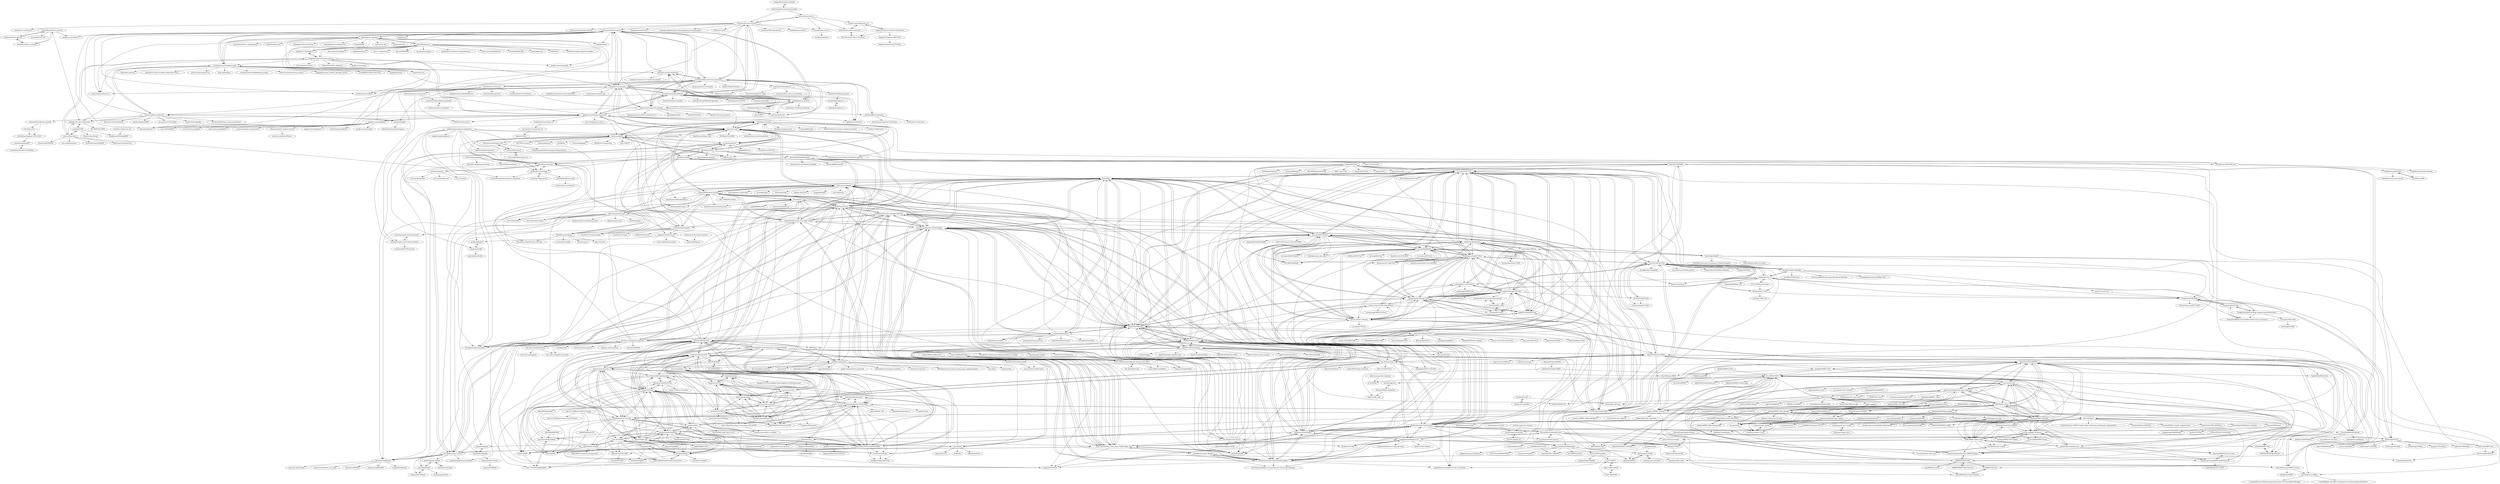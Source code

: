 digraph G {
"wzlxjtu/PositionalEncoding2D" -> "tatp22/multidim-positional-encoding"
"openai/blocksparse" -> "openai/sparse_attention"
"openai/blocksparse" -> "ptillet/torch-blocksparse"
"openai/blocksparse" -> "huggingface/pytorch_block_sparse"
"openai/blocksparse" -> "google-research/sputnik" ["e"=1]
"openai/blocksparse" -> "NervanaSystems/maxas" ["e"=1]
"openai/blocksparse" -> "google/gemmlowp" ["e"=1]
"openai/blocksparse" -> "tensor-compiler/taco" ["e"=1]
"openai/blocksparse" -> "pytorch/FBGEMM" ["e"=1]
"openai/blocksparse" -> "openai/openai-gemm" ["e"=1]
"openai/blocksparse" -> "facebookresearch/TensorComprehensions" ["e"=1]
"openai/blocksparse" -> "baidu-research/DeepBench" ["e"=1]
"openai/blocksparse" -> "IntelLabs/SkimCaffe" ["e"=1]
"openai/blocksparse" -> "gunrock/gunrock" ["e"=1]
"openai/blocksparse" -> "NVIDIA/cub" ["e"=1]
"openai/blocksparse" -> "NVIDIA-developer-blog/code-samples" ["e"=1]
"openai/sparse_attention" -> "openai/blocksparse"
"openai/sparse_attention" -> "kimiyoung/transformer-xl" ["e"=1]
"openai/sparse_attention" -> "lucidrains/reformer-pytorch"
"openai/sparse_attention" -> "allenai/longformer" ["e"=1]
"openai/sparse_attention" -> "namisan/mt-dnn" ["e"=1]
"openai/sparse_attention" -> "bojone/attention" ["e"=1]
"openai/sparse_attention" -> "openai/distribution_augmentation" ["e"=1]
"openai/sparse_attention" -> "zihangdai/xlnet" ["e"=1]
"openai/sparse_attention" -> "facebookresearch/adaptive-span"
"openai/sparse_attention" -> "epfml/attention-cnn" ["e"=1]
"openai/sparse_attention" -> "yikangshen/Ordered-Neurons" ["e"=1]
"openai/sparse_attention" -> "openai/finetune-transformer-lm" ["e"=1]
"openai/sparse_attention" -> "thunlp/ERNIE" ["e"=1]
"openai/sparse_attention" -> "idiap/fast-transformers"
"openai/sparse_attention" -> "facebookresearch/XLM" ["e"=1]
"facebookresearch/adaptive-span" -> "nelson-liu/contextual-repr-analysis" ["e"=1]
"facebookresearch/adaptive-span" -> "facebookresearch/unlikelihood_training" ["e"=1]
"facebookresearch/adaptive-span" -> "Smerity/sha-rnn" ["e"=1]
"facebookresearch/adaptive-span" -> "lucidrains/routing-transformer"
"facebookresearch/adaptive-span" -> "lucidrains/reformer-pytorch"
"facebookresearch/adaptive-span" -> "huggingface/naacl_transfer_learning_tutorial" ["e"=1]
"facebookresearch/adaptive-span" -> "kimiyoung/transformer-xl" ["e"=1]
"facebookresearch/adaptive-span" -> "mrqa/MRQA-Shared-Task-2019" ["e"=1]
"facebookresearch/adaptive-span" -> "mit-han-lab/lite-transformer"
"facebookresearch/adaptive-span" -> "huggingface/hmtl" ["e"=1]
"facebookresearch/adaptive-span" -> "allenai/tpu_pretrain"
"facebookresearch/adaptive-span" -> "pmichel31415/are-16-heads-really-better-than-1" ["e"=1]
"facebookresearch/adaptive-span" -> "openai/sparse_attention"
"facebookresearch/adaptive-span" -> "cybertronai/transformer-xl"
"facebookresearch/adaptive-span" -> "deep-spin/entmax" ["e"=1]
"zhuohan123/macaron-net" -> "gonglinyuan/StackingBERT"
"HazyResearch/butterfly" -> "HazyResearch/structured-nets"
"HazyResearch/butterfly" -> "HazyResearch/fly"
"cmsflash/efficient-attention" -> "lucidrains/linear-attention-transformer"
"cmsflash/efficient-attention" -> "xyltt/Linear-Transformer"
"cmsflash/efficient-attention" -> "lironui/Linear-Attention-Mechanism" ["e"=1]
"idiap/fast-transformers" -> "lucidrains/performer-pytorch"
"idiap/fast-transformers" -> "lucidrains/linear-attention-transformer"
"idiap/fast-transformers" -> "lucidrains/reformer-pytorch"
"idiap/fast-transformers" -> "google-research/long-range-arena"
"idiap/fast-transformers" -> "kimiyoung/transformer-xl" ["e"=1]
"idiap/fast-transformers" -> "ml-jku/hopfield-layers" ["e"=1]
"idiap/fast-transformers" -> "tatp22/linformer-pytorch"
"idiap/fast-transformers" -> "Separius/awesome-fast-attention"
"idiap/fast-transformers" -> "allenai/longformer" ["e"=1]
"idiap/fast-transformers" -> "state-spaces/s4"
"idiap/fast-transformers" -> "lucidrains/x-transformers" ["e"=1]
"idiap/fast-transformers" -> "mlpen/Nystromformer" ["e"=1]
"idiap/fast-transformers" -> "facebookresearch/XLM" ["e"=1]
"idiap/fast-transformers" -> "facebookresearch/fairscale" ["e"=1]
"idiap/fast-transformers" -> "YatingMusic/compound-word-transformer" ["e"=1]
"lucidrains/reformer-pytorch" -> "lucidrains/performer-pytorch"
"lucidrains/reformer-pytorch" -> "allenai/longformer" ["e"=1]
"lucidrains/reformer-pytorch" -> "idiap/fast-transformers"
"lucidrains/reformer-pytorch" -> "kimiyoung/transformer-xl" ["e"=1]
"lucidrains/reformer-pytorch" -> "lucidrains/linear-attention-transformer"
"lucidrains/reformer-pytorch" -> "google/trax" ["e"=1]
"lucidrains/reformer-pytorch" -> "openai/sparse_attention"
"lucidrains/reformer-pytorch" -> "lucidrains/routing-transformer"
"lucidrains/reformer-pytorch" -> "Smerity/sha-rnn" ["e"=1]
"lucidrains/reformer-pytorch" -> "facebookresearch/adaptive-span"
"lucidrains/reformer-pytorch" -> "facebookresearch/XLM" ["e"=1]
"lucidrains/reformer-pytorch" -> "google-research/electra" ["e"=1]
"lucidrains/reformer-pytorch" -> "tatp22/linformer-pytorch"
"lucidrains/reformer-pytorch" -> "zihangdai/xlnet" ["e"=1]
"lucidrains/reformer-pytorch" -> "lucidrains/sinkhorn-transformer"
"mit-han-lab/lite-transformer" -> "mit-han-lab/hardware-aware-transformers" ["e"=1]
"mit-han-lab/lite-transformer" -> "sacmehta/delight"
"mit-han-lab/lite-transformer" -> "laiguokun/Funnel-Transformer"
"mit-han-lab/lite-transformer" -> "Tencent/TurboTransformers" ["e"=1]
"mit-han-lab/lite-transformer" -> "facebookresearch/adaptive-span"
"mit-han-lab/lite-transformer" -> "lucidrains/reformer-pytorch"
"mit-han-lab/lite-transformer" -> "yitu-opensource/ConvBert" ["e"=1]
"mit-han-lab/lite-transformer" -> "zhijian-liu/torchprofile" ["e"=1]
"mit-han-lab/lite-transformer" -> "idiap/fast-transformers"
"mit-han-lab/lite-transformer" -> "cloneofsimo/realformer-pytorch"
"mit-han-lab/lite-transformer" -> "autoliuweijie/FastBERT" ["e"=1]
"huggingface/pytorch_block_sparse" -> "ptillet/torch-blocksparse"
"huggingface/pytorch_block_sparse" -> "google-research/sputnik" ["e"=1]
"huggingface/pytorch_block_sparse" -> "openai/blocksparse"
"huggingface/pytorch_block_sparse" -> "YulhwaKim/cutlass_tilesparse"
"huggingface/pytorch_block_sparse" -> "microsoft/fastseq"
"huggingface/pytorch_block_sparse" -> "google-research/rigl" ["e"=1]
"huggingface/pytorch_block_sparse" -> "laiguokun/Funnel-Transformer"
"huggingface/pytorch_block_sparse" -> "idiap/fast-transformers"
"huggingface/pytorch_block_sparse" -> "google-research/long-range-arena"
"huggingface/pytorch_block_sparse" -> "rusty1s/pytorch_sparse" ["e"=1]
"huggingface/pytorch_block_sparse" -> "facebookresearch/adaptive-span"
"lucidrains/routing-transformer" -> "lucidrains/sinkhorn-transformer"
"lucidrains/routing-transformer" -> "lucidrains/linear-attention-transformer"
"lucidrains/routing-transformer" -> "lucidrains/compressive-transformer-pytorch" ["e"=1]
"lucidrains/routing-transformer" -> "facebookresearch/adaptive-span"
"lucidrains/linear-attention-transformer" -> "idiap/fast-transformers"
"lucidrains/linear-attention-transformer" -> "lucidrains/linformer"
"lucidrains/linear-attention-transformer" -> "lucidrains/performer-pytorch"
"lucidrains/linear-attention-transformer" -> "tatp22/linformer-pytorch"
"lucidrains/linear-attention-transformer" -> "lucidrains/routing-transformer"
"lucidrains/linear-attention-transformer" -> "lucidrains/reformer-pytorch"
"lucidrains/linear-attention-transformer" -> "cmsflash/efficient-attention"
"lucidrains/linear-attention-transformer" -> "lucidrains/local-attention"
"lucidrains/linear-attention-transformer" -> "Separius/awesome-fast-attention"
"lucidrains/linear-attention-transformer" -> "allenai/longformer" ["e"=1]
"lucidrains/linear-attention-transformer" -> "lucidrains/FLASH-pytorch"
"lucidrains/linear-attention-transformer" -> "lucidrains/mixture-of-experts" ["e"=1]
"lucidrains/linear-attention-transformer" -> "mlpen/Nystromformer" ["e"=1]
"lucidrains/linear-attention-transformer" -> "lucidrains/perceiver-pytorch"
"lucidrains/linear-attention-transformer" -> "OpenNLPLab/cosFormer" ["e"=1]
"sacmehta/delight" -> "mit-han-lab/lite-transformer"
"sacmehta/delight" -> "kahne/NonAutoregGenProgress" ["e"=1]
"lucidrains/sinkhorn-transformer" -> "lucidrains/routing-transformer"
"lucidrains/sinkhorn-transformer" -> "yzh119/BPT"
"richarddwang/electra_pytorch" -> "lucidrains/electra-pytorch"
"richarddwang/electra_pytorch" -> "lonePatient/electra_pytorch"
"richarddwang/electra_pytorch" -> "microsoft/COCO-LM"
"richarddwang/electra_pytorch" -> "laiguokun/Funnel-Transformer"
"richarddwang/electra_pytorch" -> "google-research/electra" ["e"=1]
"tatp22/multidim-positional-encoding" -> "wzlxjtu/PositionalEncoding2D"
"tatp22/multidim-positional-encoding" -> "krasserm/perceiver-io"
"tatp22/multidim-positional-encoding" -> "lucidrains/perceiver-pytorch"
"ptillet/torch-blocksparse" -> "huggingface/pytorch_block_sparse"
"ptillet/torch-blocksparse" -> "openai/blocksparse"
"tatp22/linformer-pytorch" -> "lucidrains/linformer"
"tatp22/linformer-pytorch" -> "lucidrains/linear-attention-transformer"
"tatp22/linformer-pytorch" -> "lucidrains/sinkhorn-transformer"
"tatp22/linformer-pytorch" -> "lucidrains/performer-pytorch"
"tatp22/linformer-pytorch" -> "lucidrains/reformer-pytorch"
"tatp22/linformer-pytorch" -> "idiap/fast-transformers"
"tatp22/linformer-pytorch" -> "Separius/awesome-fast-attention"
"tatp22/linformer-pytorch" -> "lucidrains/routing-transformer"
"tatp22/linformer-pytorch" -> "kuixu/Linear-Multihead-Attention"
"lucidrains/linformer" -> "tatp22/linformer-pytorch"
"lucidrains/linformer" -> "lucidrains/linear-attention-transformer"
"lucidrains/linformer" -> "lucidrains/performer-pytorch"
"Separius/awesome-fast-attention" -> "idiap/fast-transformers"
"Separius/awesome-fast-attention" -> "tatp22/linformer-pytorch"
"Separius/awesome-fast-attention" -> "lucidrains/linear-attention-transformer"
"Separius/awesome-fast-attention" -> "lucidrains/performer-pytorch"
"Separius/awesome-fast-attention" -> "pprp/awesome-attention-mechanism-in-cv" ["e"=1]
"Separius/awesome-fast-attention" -> "mit-han-lab/lite-transformer"
"Separius/awesome-fast-attention" -> "speedinghzl/CCNet" ["e"=1]
"Separius/awesome-fast-attention" -> "lucidrains/reformer-pytorch"
"Separius/awesome-fast-attention" -> "facebookresearch/adaptive-span"
"Separius/awesome-fast-attention" -> "XiaLiPKU/EMANet" ["e"=1]
"Separius/awesome-fast-attention" -> "lucidrains/routing-transformer"
"Separius/awesome-fast-attention" -> "google-research/long-range-arena"
"Separius/awesome-fast-attention" -> "AlexHex7/Non-local_pytorch" ["e"=1]
"Separius/awesome-fast-attention" -> "cmsflash/efficient-attention"
"Separius/awesome-fast-attention" -> "lucidrains/linformer"
"HazyResearch/hippo-code" -> "state-spaces/s4"
"microsoft/fastseq" -> "guolinke/TUPE"
"microsoft/fastseq" -> "microsoft/fastformers" ["e"=1]
"microsoft/fastseq" -> "laiguokun/Funnel-Transformer"
"microsoft/fastseq" -> "facebookresearch/transformer-sequential" ["e"=1]
"microsoft/fastseq" -> "facebookresearch/GENRE" ["e"=1]
"microsoft/fastseq" -> "HHousen/TransformerSum" ["e"=1]
"microsoft/fastseq" -> "dreasysnail/POINTER" ["e"=1]
"microsoft/fastseq" -> "huggingface/pytorch_block_sparse"
"lucidrains/local-attention" -> "lucidrains/routing-transformer"
"lucidrains/local-attention" -> "lucidrains/rotary-embedding-torch" ["e"=1]
"lucidrains/local-attention" -> "lucidrains/Adan-pytorch" ["e"=1]
"lucidrains/local-attention" -> "lucidrains/linear-attention-transformer"
"lucidrains/local-attention" -> "lucidrains/mixture-of-attention"
"lucidrains/local-attention" -> "lucidrains/taylor-series-linear-attention"
"lucidrains/local-attention" -> "NVIDIA/transformer-ls" ["e"=1]
"lucidrains/local-attention" -> "lucidrains/pytorch-custom-utils"
"lucidrains/electra-pytorch" -> "richarddwang/electra_pytorch"
"lucidrains/electra-pytorch" -> "lonePatient/electra_pytorch"
"laiguokun/Funnel-Transformer" -> "MC-BERT/MC-BERT"
"laiguokun/Funnel-Transformer" -> "guolinke/TUPE"
"guolinke/TUPE" -> "laiguokun/Funnel-Transformer"
"guolinke/TUPE" -> "ofirpress/shortformer"
"guolinke/TUPE" -> "microsoft/fastseq"
"guolinke/TUPE" -> "gonglinyuan/StackingBERT"
"lonePatient/electra_pytorch" -> "lucidrains/electra-pytorch"
"lonePatient/electra_pytorch" -> "richarddwang/electra_pytorch"
"XuezheMax/fairseq-apollo" -> "sooftware/luna-transformer" ["e"=1]
"cloneofsimo/realformer-pytorch" -> "cloneofsimo/clipping-CLIP-to-GAN"
"cloneofsimo/realformer-pytorch" -> "L0Z1K/para-Kor"
"lucidrains/performer-pytorch" -> "idiap/fast-transformers"
"lucidrains/performer-pytorch" -> "lucidrains/reformer-pytorch"
"lucidrains/performer-pytorch" -> "lucidrains/linear-attention-transformer"
"lucidrains/performer-pytorch" -> "lucidrains/lambda-networks" ["e"=1]
"lucidrains/performer-pytorch" -> "google-research/long-range-arena"
"lucidrains/performer-pytorch" -> "lucidrains/linformer"
"lucidrains/performer-pytorch" -> "tatp22/linformer-pytorch"
"lucidrains/performer-pytorch" -> "lucidrains/perceiver-pytorch"
"lucidrains/performer-pytorch" -> "juntang-zhuang/Adabelief-Optimizer" ["e"=1]
"lucidrains/performer-pytorch" -> "mlpen/Nystromformer" ["e"=1]
"lucidrains/performer-pytorch" -> "yitu-opensource/T2T-ViT" ["e"=1]
"lucidrains/performer-pytorch" -> "lucidrains/alphafold2" ["e"=1]
"lucidrains/performer-pytorch" -> "sacmehta/delight"
"lucidrains/performer-pytorch" -> "state-spaces/s4"
"lucidrains/performer-pytorch" -> "Separius/awesome-fast-attention"
"lucidrains/perceiver-pytorch" -> "krasserm/perceiver-io"
"lucidrains/perceiver-pytorch" -> "lucidrains/performer-pytorch"
"lucidrains/perceiver-pytorch" -> "lucidrains/flamingo-pytorch" ["e"=1]
"lucidrains/perceiver-pytorch" -> "facebookresearch/deit" ["e"=1]
"lucidrains/perceiver-pytorch" -> "lucidrains/reformer-pytorch"
"lucidrains/perceiver-pytorch" -> "lucidrains/x-transformers" ["e"=1]
"lucidrains/perceiver-pytorch" -> "juho-lee/set_transformer" ["e"=1]
"lucidrains/perceiver-pytorch" -> "idiap/fast-transformers"
"lucidrains/perceiver-pytorch" -> "lucidrains/TimeSformer-pytorch" ["e"=1]
"lucidrains/perceiver-pytorch" -> "lucidrains/linear-attention-transformer"
"lucidrains/perceiver-pytorch" -> "facebookresearch/vissl" ["e"=1]
"lucidrains/perceiver-pytorch" -> "yuewang-cuhk/awesome-vision-language-pretraining-papers" ["e"=1]
"lucidrains/perceiver-pytorch" -> "NVlabs/GroupViT" ["e"=1]
"lucidrains/perceiver-pytorch" -> "state-spaces/s4"
"lucidrains/perceiver-pytorch" -> "esceptico/perceiver-io"
"google-research/bigbird" -> "allenai/longformer" ["e"=1]
"google-research/bigbird" -> "google-research/long-range-arena"
"google-research/bigbird" -> "LowinLi/chinese-bigbird"
"google-research/bigbird" -> "thevasudevgupta/bigbird"
"google-research/bigbird" -> "armancohan/long-summarization" ["e"=1]
"google-research/bigbird" -> "google-research/pegasus" ["e"=1]
"google-research/bigbird" -> "KLUE-benchmark/KLUE" ["e"=1]
"google-research/bigbird" -> "openai/sparse_attention"
"google-research/bigbird" -> "google-research/longt5"
"google-research/bigbird" -> "allenai/naacl2021-longdoc-tutorial"
"google-research/bigbird" -> "microsoft/DeBERTa" ["e"=1]
"google-research/long-range-arena" -> "idiap/fast-transformers"
"google-research/long-range-arena" -> "lucidrains/performer-pytorch"
"google-research/long-range-arena" -> "google-research/bigbird"
"google-research/long-range-arena" -> "state-spaces/s4"
"google-research/long-range-arena" -> "NVIDIA/transformer-ls" ["e"=1]
"google-research/long-range-arena" -> "lindermanlab/S5"
"google-research/long-range-arena" -> "mlpen/Nystromformer" ["e"=1]
"google-research/long-range-arena" -> "lucidrains/h-transformer-1d"
"google-research/long-range-arena" -> "allenai/longformer" ["e"=1]
"google-research/long-range-arena" -> "srush/annotated-s4"
"google-research/long-range-arena" -> "huggingface/pytorch_block_sparse"
"google-research/long-range-arena" -> "laiguokun/Funnel-Transformer"
"google-research/long-range-arena" -> "harvardnlp/pytorch-struct" ["e"=1]
"google-research/long-range-arena" -> "HazyResearch/safari"
"google-research/long-range-arena" -> "lucidrains/reformer-pytorch"
"asigalov61/Optimus-VIRTUOSO" -> "asigalov61/Amazing-GPT2-Piano"
"allenai/naacl2021-longdoc-tutorial" -> "princeton-nlp/DensePhrases" ["e"=1]
"lucidrains/h-transformer-1d" -> "meraks/Swin-Transformer-1D"
"toshas/torch-discounted-cumsum" -> "johnryan465/pscan"
"cloneofsimo/clipping-CLIP-to-GAN" -> "cloneofsimo/poly2SOP"
"L0Z1K/para-Kor" -> "cloneofsimo/clipping-CLIP-to-GAN"
"cloneofsimo/poly2SOP" -> "cloneofsimo/zeroshot-storytelling"
"state-spaces/s4" -> "srush/annotated-s4"
"state-spaces/s4" -> "state-spaces/mamba"
"state-spaces/s4" -> "lindermanlab/S5"
"state-spaces/s4" -> "johnma2006/mamba-minimal"
"state-spaces/s4" -> "HazyResearch/hippo-code"
"state-spaces/s4" -> "google-research/long-range-arena"
"state-spaces/s4" -> "radarFudan/Awesome-state-space-models"
"state-spaces/s4" -> "fla-org/flash-linear-attention" ["e"=1]
"state-spaces/s4" -> "HazyResearch/safari"
"state-spaces/s4" -> "AI4HealthUOL/SSSD" ["e"=1]
"state-spaces/s4" -> "alxndrTL/mamba.py"
"state-spaces/s4" -> "hustvl/Vim"
"state-spaces/s4" -> "idiap/fast-transformers"
"state-spaces/s4" -> "lucidrains/vector-quantize-pytorch" ["e"=1]
"state-spaces/s4" -> "arogozhnikov/einops" ["e"=1]
"srush/annotated-s4" -> "srush/annotated-mamba"
"srush/annotated-s4" -> "lindermanlab/S5"
"srush/annotated-s4" -> "state-spaces/s4"
"srush/annotated-s4" -> "AvivBick/awesome-ssm-ml"
"srush/annotated-s4" -> "google/flaxformer" ["e"=1]
"srush/annotated-s4" -> "HazyResearch/flash-fft-conv"
"srush/annotated-s4" -> "HazyResearch/safari"
"srush/annotated-s4" -> "ctlllll/SGConv"
"srush/annotated-s4" -> "TariqAHassan/S4Torch"
"srush/annotated-s4" -> "HazyResearch/H3"
"srush/annotated-s4" -> "srush/LLM-Training-Puzzles" ["e"=1]
"srush/annotated-s4" -> "radarFudan/Awesome-state-space-models"
"huoxiangzuo/HiFuse" -> "Omid-Nejati/MedViT"
"huoxiangzuo/HiFuse" -> "huoxiangzuo/SPA"
"huoxiangzuo/HiFuse" -> "YubiaoYue/MedMamba"
"JunnYu/FLASHQuad_pytorch" -> "hscspring/bytepiece-rs"
"lucidrains/FLASH-pytorch" -> "JunnYu/FLASHQuad_pytorch"
"lucidrains/FLASH-pytorch" -> "lucidrains/flash-cosine-sim-attention" ["e"=1]
"lucidrains/FLASH-pytorch" -> "ZhuiyiTechnology/GAU-alpha" ["e"=1]
"krasserm/perceiver-io" -> "lucidrains/perceiver-pytorch"
"krasserm/perceiver-io" -> "esceptico/perceiver-io"
"krasserm/perceiver-io" -> "google-research/perceiver-ar"
"krasserm/perceiver-io" -> "lucidrains/perceiver-ar-pytorch"
"esceptico/perceiver-io" -> "esceptico/squeezer" ["e"=1]
"HazyResearch/fly" -> "HazyResearch/butterfly"
"cloneofsimo/zeroshot-storytelling" -> "cloneofsimo/poly2SOP"
"BlinkDL/RWKV-CUDA" -> "JL-er/RWKV-PEFT"
"BlinkDL/RWKV-CUDA" -> "BlinkDL/nanoRWKV"
"google-research/perceiver-ar" -> "asigalov61/Perceiver-Music-Transformer"
"google-research/perceiver-ar" -> "lucidrains/perceiver-ar-pytorch"
"google-research/perceiver-ar" -> "feizc/Perceiver-Music-Generation"
"BlinkDL/RWKV-v2-RNN-Pile" -> "ArEnSc/Production-RWKV"
"HazyResearch/H3" -> "facebookresearch/mega"
"HazyResearch/H3" -> "ctlllll/SGConv"
"HazyResearch/H3" -> "lindermanlab/S5"
"HazyResearch/H3" -> "HazyResearch/based"
"HazyResearch/H3" -> "HazyResearch/safari"
"HazyResearch/H3" -> "jzhang38/LongMamba"
"HazyResearch/H3" -> "srush/annotated-s4"
"HazyResearch/H3" -> "AmeenAli/HiddenMambaAttn"
"HazyResearch/H3" -> "JonasGeiping/cramming" ["e"=1]
"HazyResearch/H3" -> "HazyResearch/m2"
"HazyResearch/H3" -> "lucidrains/recurrent-memory-transformer-pytorch" ["e"=1]
"ctlllll/SGConv" -> "lindermanlab/S5"
"lucidrains/perceiver-ar-pytorch" -> "feizc/Perceiver-Music-Generation"
"lucidrains/perceiver-ar-pytorch" -> "google-research/perceiver-ar"
"lindermanlab/S5" -> "i404788/s5-pytorch"
"lindermanlab/S5" -> "ctlllll/SGConv"
"lindermanlab/S5" -> "srush/annotated-s4"
"lindermanlab/S5" -> "raminmh/liquid-s4" ["e"=1]
"lindermanlab/S5" -> "state-spaces/s4"
"lindermanlab/S5" -> "NicolasZucchet/minimal-LRU"
"lindermanlab/S5" -> "Gothos/LRU-pytorch"
"lindermanlab/S5" -> "facebookresearch/mega"
"lindermanlab/S5" -> "HazyResearch/safari"
"lindermanlab/S5" -> "ag1988/dss"
"lindermanlab/S5" -> "luchris429/popjaxrl" ["e"=1]
"lindermanlab/S5" -> "HazyResearch/spacetime"
"lindermanlab/S5" -> "ruke1ire/RTF"
"facebookresearch/mega" -> "XuezheMax/fairseq-apollo"
"facebookresearch/mega" -> "HazyResearch/based"
"facebookresearch/mega" -> "lucidrains/Mega-pytorch"
"facebookresearch/mega" -> "facebookresearch/transformer-sequential" ["e"=1]
"facebookresearch/mega" -> "lindermanlab/S5"
"JCruan519/MALUNet" -> "JCruan519/EGE-UNet"
"JCruan519/MALUNet" -> "xuxuxuxuxuxjh/LB-UNet"
"harrisonvanderbyl/rwkvstic" -> "hizkifw/WebChatRWKVstic"
"harrisonvanderbyl/rwkvstic" -> "ArEnSc/Production-RWKV"
"harrisonvanderbyl/rwkvstic" -> "harrisonvanderbyl/rwkv_chatbot"
"harrisonvanderbyl/rwkvstic" -> "josephrocca/rwkv-v4-web"
"harrisonvanderbyl/rwkvstic" -> "cryscan/eloise"
"harrisonvanderbyl/rwkvstic" -> "gururise/rwkv_gradio"
"harrisonvanderbyl/rwkvstic" -> "mrsteyk/RWKV-LM-deepspeed"
"nlpodyssey/verbaflow" -> "nlpodyssey/rwkv"
"lucidrains/Mega-pytorch" -> "facebookresearch/mega"
"asigalov61/Perceiver-Music-Transformer" -> "feizc/Perceiver-Music-Generation"
"asigalov61/Perceiver-Music-Transformer" -> "google-research/perceiver-ar"
"asigalov61/Perceiver-Music-Transformer" -> "asigalov61/Optimus-VIRTUOSO"
"meraks/Swin-Transformer-1D" -> "chgwan/1DSwin"
"ArEnSc/Production-RWKV" -> "mrsteyk/rwkvk-rs"
"ArEnSc/Production-RWKV" -> "harrisonvanderbyl/rwkv_chatbot"
"josephrocca/rwkv-v4-web" -> "gururise/rwkv_gradio"
"FengheTan9/CMU-Net" -> "FengheTan9/Multi-Level-Global-Context-Cross-Consistency"
"FengheTan9/CMU-Net" -> "FengheTan9/CMUNeXt"
"FengheTan9/CMU-Net" -> "FengheTan9/Medical-Image-Segmentation-Benchmarks"
"gururise/rwkv_gradio" -> "josephrocca/rwkv-v4-web"
"feizc/Perceiver-Music-Generation" -> "lucidrains/perceiver-ar-pytorch"
"harrisonvanderbyl/rwkv_chatbot" -> "ArEnSc/Production-RWKV"
"harrisonvanderbyl/rwkv_chatbot" -> "mrsteyk/rwkvk-rs"
"harrisonvanderbyl/rwkv_chatbot" -> "harrisonvanderbyl/rwkvstic"
"harrisonvanderbyl/rwkv_chatbot" -> "gururise/rwkv_gradio"
"harrisonvanderbyl/rwkv_chatbot" -> "josephrocca/rwkv-v4-web"
"nlpodyssey/rwkv" -> "nlpodyssey/verbaflow"
"nlpodyssey/rwkv" -> "donomii/go-rwkv.cpp"
"RWKV/rwkv.cpp" -> "harrisonvanderbyl/rwkv-cpp-accelerated"
"RWKV/rwkv.cpp" -> "Ai00-X/ai00_server"
"RWKV/rwkv.cpp" -> "Blealtan/RWKV-LM-LoRA"
"RWKV/rwkv.cpp" -> "cryscan/web-rwkv"
"RWKV/rwkv.cpp" -> "BlinkDL/ChatRWKV" ["e"=1]
"RWKV/rwkv.cpp" -> "BlinkDL/RWKV-LM" ["e"=1]
"RWKV/rwkv.cpp" -> "harrisonvanderbyl/rwkvstic"
"RWKV/rwkv.cpp" -> "JL-er/RWKV-PEFT"
"RWKV/rwkv.cpp" -> "PotatoSpudowski/fastLLaMa" ["e"=1]
"RWKV/rwkv.cpp" -> "leejet/stable-diffusion.cpp" ["e"=1]
"RWKV/rwkv.cpp" -> "cryscan/eloise"
"RWKV/rwkv.cpp" -> "RWKV/RWKV-infctx-trainer"
"RWKV/rwkv.cpp" -> "ggml-org/ggml" ["e"=1]
"RWKV/rwkv.cpp" -> "josStorer/RWKV-Runner" ["e"=1]
"RWKV/rwkv.cpp" -> "ridgerchu/SpikeGPT" ["e"=1]
"Omid-Nejati/MedViT" -> "Omid-Nejati/MedViTV2"
"Omid-Nejati/MedViT" -> "huoxiangzuo/HiFuse"
"Omid-Nejati/MedViT" -> "Omid-Nejati/BEFUnet"
"Omid-Nejati/MedViT" -> "xmindflow/Awesome-Transformer-in-Medical-Imaging" ["e"=1]
"Omid-Nejati/MedViT" -> "Omid-Nejati/DenUnet"
"Omid-Nejati/MedViT" -> "Omid-Nejati/Locality-iN-Locality"
"Omid-Nejati/MedViT" -> "YubiaoYue/MedMamba"
"YaoleiQi/DSCNet" -> "xmindflow/deformableLKA"
"YaoleiQi/DSCNet" -> "jocpae/clDice" ["e"=1]
"YaoleiQi/DSCNet" -> "Zyun-Y/DconnNet" ["e"=1]
"YaoleiQi/DSCNet" -> "HuXiaoling/TopoLoss" ["e"=1]
"YaoleiQi/DSCNet" -> "rayleizhu/BiFormer" ["e"=1]
"YaoleiQi/DSCNet" -> "SLDGroup/EMCAD"
"YaoleiQi/DSCNet" -> "ge-xing/SegMamba"
"YaoleiQi/DSCNet" -> "JCruan519/VM-UNet"
"YaoleiQi/DSCNet" -> "MIC-DKFZ/Skeleton-Recall" ["e"=1]
"YaoleiQi/DSCNet" -> "iMED-Lab/CS-Net" ["e"=1]
"YaoleiQi/DSCNet" -> "cheng-haha/ScConv" ["e"=1]
"YaoleiQi/DSCNet" -> "JCruan519/EGE-UNet"
"YaoleiQi/DSCNet" -> "MrBlankness/LightM-UNet"
"YaoleiQi/DSCNet" -> "MIC-DKFZ/MedNeXt" ["e"=1]
"YaoleiQi/DSCNet" -> "Beckschen/3D-TransUNet" ["e"=1]
"harrisonvanderbyl/rwkv-cpp-accelerated" -> "RWKV/rwkv.cpp"
"harrisonvanderbyl/rwkv-cpp-accelerated" -> "harrisonvanderbyl/godot-rwkv"
"harrisonvanderbyl/rwkv-cpp-accelerated" -> "cryscan/web-rwkv"
"harrisonvanderbyl/rwkv-cpp-accelerated" -> "ZeldaHuang/rwkv-cpp-server"
"harrisonvanderbyl/rwkv-cpp-accelerated" -> "Blealtan/RWKV-LM-LoRA"
"harrisonvanderbyl/rwkv-cpp-accelerated" -> "RWKV/rwkv-onnx"
"harrisonvanderbyl/rwkv-cpp-accelerated" -> "howard-hou/VisualRWKV"
"harrisonvanderbyl/rwkv-cpp-accelerated" -> "Ai00-X/ai00_server"
"harrisonvanderbyl/rwkv-cpp-accelerated" -> "harrisonvanderbyl/rwkvstic"
"harrisonvanderbyl/rwkv-cpp-accelerated" -> "jiamingkong/RWKV_chains"
"harrisonvanderbyl/rwkv-cpp-accelerated" -> "cryscan/eloise"
"howard-hou/VisualRWKV" -> "deepglint/RWKV-CLIP"
"howard-hou/VisualRWKV" -> "OpenGVLab/Vision-RWKV"
"howard-hou/VisualRWKV" -> "RWKV/RWKV-infctx-trainer"
"howard-hou/VisualRWKV" -> "JL-er/RWKV-PEFT"
"howard-hou/VisualRWKV" -> "AGENDD/RWKV-ASR"
"howard-hou/VisualRWKV" -> "cryscan/web-rwkv"
"howard-hou/VisualRWKV" -> "AGENDD/RWKV-SpeechChat"
"howard-hou/VisualRWKV" -> "Ai00-X/ai00_server"
"howard-hou/VisualRWKV" -> "Yaziwel/Restore-RWKV"
"howard-hou/VisualRWKV" -> "OpenMOSE/RWKV-Infer"
"howard-hou/VisualRWKV" -> "AIIRWKV/RWKV-RAG"
"howard-hou/VisualRWKV" -> "yuunnn-w/RWKV_Pytorch"
"howard-hou/VisualRWKV" -> "Yaziwel/Awesome-RWKV-in-Vision"
"howard-hou/VisualRWKV" -> "harrisonvanderbyl/rwkv-cpp-accelerated"
"howard-hou/VisualRWKV" -> "theodorblackbird/lina-speech"
"HazyResearch/m2" -> "HazyResearch/zoology"
"HazyResearch/m2" -> "HazyResearch/flash-fft-conv"
"HazyResearch/m2" -> "HazyResearch/based"
"HazyResearch/m2" -> "nomic-ai/contrastors" ["e"=1]
"HazyResearch/m2" -> "HazyResearch/safari"
"HazyResearch/m2" -> "HazyResearch/H3"
"HazyResearch/m2" -> "proger/accelerated-scan"
"RWKV/RWKV-infctx-trainer" -> "JL-er/RWKV-PEFT"
"RWKV/RWKV-infctx-trainer" -> "neromous/RWKV-Ouroboros"
"RWKV/RWKV-infctx-trainer" -> "AGENDD/RWKV-ASR"
"RWKV/RWKV-infctx-trainer" -> "shoumenchougou/Awesome-RWKV-Prompts"
"RWKV/RWKV-infctx-trainer" -> "Abel2076/json2binidx_tool"
"RWKV/RWKV-infctx-trainer" -> "OpenMOSE/RWKV-LM-RLHF"
"RWKV/RWKV-infctx-trainer" -> "howard-hou/VisualRWKV"
"RWKV/RWKV-infctx-trainer" -> "SynthiaDL/TrainChatGalRWKV"
"RWKV/RWKV-infctx-trainer" -> "Triang-jyed-driung/RWKV-World-Finetune"
"RWKV/RWKV-infctx-trainer" -> "cryscan/web-rwkv"
"RWKV/RWKV-infctx-trainer" -> "Prunoideae/rwkv-contrib"
"RWKV/RWKV-infctx-trainer" -> "RWKV/RWKV-wiki"
"xianlin7/ConvFormer" -> "FengheTan9/CMUNeXt"
"JCruan519/EGE-UNet" -> "JCruan519/MALUNet"
"JCruan519/EGE-UNet" -> "JCruan519/VM-UNet"
"JCruan519/EGE-UNet" -> "kiharalab/ACC-UNet"
"JCruan519/EGE-UNet" -> "MrBlankness/LightM-UNet"
"JCruan519/EGE-UNet" -> "jeya-maria-jose/UNeXt-pytorch" ["e"=1]
"JCruan519/EGE-UNet" -> "yaoppeng/U-Net_v2"
"JCruan519/EGE-UNet" -> "ziyangwang007/Mamba-UNet"
"JCruan519/EGE-UNet" -> "FengheTan9/CMUNeXt"
"JCruan519/EGE-UNet" -> "xmindflow/deformableLKA"
"JCruan519/EGE-UNet" -> "CUHK-AIM-Group/U-KAN"
"JCruan519/EGE-UNet" -> "Rayicer/TransFuse" ["e"=1]
"JCruan519/EGE-UNet" -> "xuxuxuxuxuxjh/LB-UNet"
"JCruan519/EGE-UNet" -> "Xiaoqi-Zhao-DLUT/MSNet-M2SNet" ["e"=1]
"JCruan519/EGE-UNet" -> "yykzjh/PMFSNet" ["e"=1]
"JCruan519/EGE-UNet" -> "xmindflow/DermoSegDiff" ["e"=1]
"HazyResearch/safari" -> "lindermanlab/S5"
"HazyResearch/safari" -> "HazyResearch/hyena-dna" ["e"=1]
"HazyResearch/safari" -> "state-spaces/s4"
"HazyResearch/safari" -> "HazyResearch/H3"
"HazyResearch/safari" -> "srush/annotated-s4"
"HazyResearch/safari" -> "HazyResearch/ThunderKittens" ["e"=1]
"HazyResearch/safari" -> "HazyResearch/m2"
"HazyResearch/safari" -> "ctlllll/SGConv"
"HazyResearch/safari" -> "HazyResearch/flash-fft-conv"
"HazyResearch/safari" -> "google-research/long-range-arena"
"HazyResearch/safari" -> "Liuhong99/Sophia" ["e"=1]
"HazyResearch/safari" -> "lucidrains/recurrent-memory-transformer-pytorch" ["e"=1]
"HazyResearch/safari" -> "lucidrains/block-recurrent-transformer-pytorch" ["e"=1]
"HazyResearch/safari" -> "fla-org/flash-linear-attention" ["e"=1]
"HazyResearch/safari" -> "stanford-crfm/levanter" ["e"=1]
"NicolasZucchet/minimal-LRU" -> "Gothos/LRU-pytorch"
"NicolasZucchet/minimal-LRU" -> "NicolasZucchet/Online-learning-LR-dependencies"
"Ai00-X/ai00_server" -> "cryscan/web-rwkv"
"Ai00-X/ai00_server" -> "yuunnn-w/RWKV_Pytorch"
"Ai00-X/ai00_server" -> "JL-er/RWKV-PEFT"
"Ai00-X/ai00_server" -> "RWKV/rwkv.cpp"
"Ai00-X/ai00_server" -> "howard-hou/VisualRWKV"
"Ai00-X/ai00_server" -> "Blealtan/RWKV-LM-LoRA"
"Ai00-X/ai00_server" -> "neromous/RWKV-Ouroboros"
"Ai00-X/ai00_server" -> "RWKV/RWKV-infctx-trainer"
"Ai00-X/ai00_server" -> "shengxia/RWKV_Role_Playing"
"Ai00-X/ai00_server" -> "shoumenchougou/Awesome-RWKV-Prompts"
"Ai00-X/ai00_server" -> "AIIRWKV/RWKV-RAG"
"Ai00-X/ai00_server" -> "harrisonvanderbyl/rwkv-cpp-accelerated"
"Ai00-X/ai00_server" -> "OpenMOSE/RWKV-LM-RLHF"
"Ai00-X/ai00_server" -> "AGENDD/RWKV-ASR"
"Ai00-X/ai00_server" -> "theodorblackbird/lina-speech"
"FengheTan9/Medical-Image-Segmentation-Benchmarks" -> "FengheTan9/CMUNeXt"
"FengheTan9/Medical-Image-Segmentation-Benchmarks" -> "FengheTan9/Multi-Level-Global-Context-Cross-Consistency"
"FengheTan9/Medical-Image-Segmentation-Benchmarks" -> "Curli-quan/Slide-SAM"
"FengheTan9/Medical-Image-Segmentation-Benchmarks" -> "FengheTan9/CMU-Net"
"xmindflow/deformableLKA" -> "xmindflow/DAEFormer" ["e"=1]
"xmindflow/deformableLKA" -> "StevenLauHKHK/Large-Separable-Kernel-Attention"
"xmindflow/deformableLKA" -> "ChongQingNoSubway/SelfReg-UNet"
"xmindflow/deformableLKA" -> "FengheTan9/CMUNeXt"
"xmindflow/deformableLKA" -> "xianlin7/ConvFormer"
"xmindflow/deformableLKA" -> "yaoppeng/U-Net_v2"
"xmindflow/deformableLKA" -> "JCruan519/EGE-UNet"
"neromous/RWKV-Ouroboros" -> "Seikaijyu/RWKV-PEFT-Simple"
"neromous/RWKV-Ouroboros" -> "ms-KuroNeko/RWKV-Drama"
"neromous/RWKV-Ouroboros" -> "RWKV/RWKV-infctx-trainer"
"neromous/RWKV-Ouroboros" -> "Triang-jyed-driung/RWKV-World-Finetune"
"neromous/RWKV-Ouroboros" -> "shoumenchougou/Awesome-RWKV-Prompts"
"shengxia/RWKV_Role_Playing" -> "shengxia/RWKV_Role_Playing_API"
"shengxia/RWKV_Role_Playing" -> "cryscan/eloise"
"shengxia/RWKV_Role_Playing" -> "Blealtan/RWKV-LM-LoRA"
"shengxia/RWKV_Role_Playing" -> "Ai00-X/ai00_server"
"shengxia/RWKV_Role_Playing" -> "v3ucn/RWKV_Role_Playing_with_GPT-SoVITS"
"shengxia/RWKV_Role_Playing" -> "1694439208/RWKV-ToolKit"
"shengxia/RWKV_Role_Playing" -> "JL-er/RWKV-PEFT"
"shengxia/RWKV_Role_Playing" -> "Minami-su/character_AI_open" ["e"=1]
"shengxia/RWKV_Role_Playing" -> "howard-hou/VisualRWKV"
"shengxia/RWKV_Role_Playing" -> "harrisonvanderbyl/rwkv-cpp-accelerated"
"shengxia/RWKV_Role_Playing" -> "neromous/RWKV-Ouroboros"
"Blealtan/RWKV-LM-LoRA" -> "Abel2076/json2binidx_tool"
"Blealtan/RWKV-LM-LoRA" -> "JL-er/RWKV-PEFT"
"Blealtan/RWKV-LM-LoRA" -> "cryscan/web-rwkv"
"Blealtan/RWKV-LM-LoRA" -> "RWKV/rwkv.cpp"
"Blealtan/RWKV-LM-LoRA" -> "Ai00-X/ai00_server"
"Blealtan/RWKV-LM-LoRA" -> "RWKV/RWKV-infctx-trainer"
"Blealtan/RWKV-LM-LoRA" -> "harrisonvanderbyl/rwkv-cpp-accelerated"
"Blealtan/RWKV-LM-LoRA" -> "shengxia/RWKV_Role_Playing"
"Blealtan/RWKV-LM-LoRA" -> "neromous/RWKV-Ouroboros"
"Blealtan/RWKV-LM-LoRA" -> "Durham/RWKV-finetune-script"
"Blealtan/RWKV-LM-LoRA" -> "SynthiaDL/TrainChatGalRWKV"
"Blealtan/RWKV-LM-LoRA" -> "Triang-jyed-driung/RWKV-World-Finetune"
"Blealtan/RWKV-LM-LoRA" -> "cryscan/eloise"
"Blealtan/RWKV-LM-LoRA" -> "howard-hou/VisualRWKV"
"Blealtan/RWKV-LM-LoRA" -> "1694439208/RWKV-ToolKit"
"kiharalab/ACC-UNet" -> "JCruan519/EGE-UNet"
"kiharalab/ACC-UNet" -> "FengheTan9/CMUNeXt"
"kiharalab/ACC-UNet" -> "xzhong411/BCU-Net"
"FengheTan9/CMUNeXt" -> "FengheTan9/CMU-Net"
"FengheTan9/CMUNeXt" -> "Retinal-Research/EVIT-UNET"
"FengheTan9/CMUNeXt" -> "FengheTan9/Medical-Image-Segmentation-Benchmarks"
"FengheTan9/CMUNeXt" -> "FengheTan9/Multi-Level-Global-Context-Cross-Consistency"
"yaoppeng/U-Net_v2" -> "SUN-1024/DA-TransUnet"
"yaoppeng/U-Net_v2" -> "xmindflow/deformableLKA"
"yaoppeng/U-Net_v2" -> "JCruan519/EGE-UNet"
"yaoppeng/U-Net_v2" -> "nobodyplayer1/VM-UNetV2"
"yaoppeng/U-Net_v2" -> "FengheTan9/CMUNeXt"
"yaoppeng/U-Net_v2" -> "SLDGroup/EMCAD"
"yaoppeng/U-Net_v2" -> "kiharalab/ACC-UNet"
"yaoppeng/U-Net_v2" -> "Rayicer/TransFuse" ["e"=1]
"yaoppeng/U-Net_v2" -> "JCruan519/VM-UNet"
"yaoppeng/U-Net_v2" -> "ziyangwang007/Mamba-UNet"
"yaoppeng/U-Net_v2" -> "Jiaoyang45/Rolling-Unet"
"SUN-1024/DA-TransUnet" -> "yaoppeng/U-Net_v2"
"SUN-1024/DA-TransUnet" -> "kiharalab/ACC-UNet"
"cryscan/eloise" -> "josephrocca/rwkv-v4-web"
"cryscan/eloise" -> "harrisonvanderbyl/rwkvstic"
"cryscan/web-rwkv" -> "Ai00-X/ai00_server"
"cryscan/web-rwkv" -> "JL-er/RWKV-PEFT"
"cryscan/web-rwkv" -> "Prunoideae/web-rwkv-axum"
"cryscan/web-rwkv" -> "AIIRWKV/RWKV-RAG"
"cryscan/web-rwkv" -> "RWKV/RWKV-infctx-trainer"
"cryscan/web-rwkv" -> "howard-hou/VisualRWKV"
"cryscan/web-rwkv" -> "shoumenchougou/Awesome-RWKV-Prompts"
"cryscan/web-rwkv" -> "harrisonvanderbyl/rwkv-cpp-accelerated"
"cryscan/web-rwkv" -> "Blealtan/RWKV-LM-LoRA"
"cryscan/web-rwkv" -> "yuunnn-w/RWKV_Pytorch"
"cryscan/web-rwkv" -> "neromous/RWKV-Ouroboros"
"cryscan/web-rwkv" -> "TorchRWKV/rwkv-kit"
"cryscan/web-rwkv" -> "RWKV/RWKV-wiki"
"cryscan/web-rwkv" -> "daquexian/faster-rwkv" ["e"=1]
"cryscan/web-rwkv" -> "cryscan/web-rwkv-realweb"
"kyegomez/zeta" -> "kyegomez/VisionMamba"
"kyegomez/zeta" -> "kyegomez/Jamba"
"kyegomez/zeta" -> "alxndrTL/mamba.py"
"kyegomez/zeta" -> "kyegomez/Andromeda" ["e"=1]
"kyegomez/zeta" -> "kyegomez/swarms-pytorch"
"kyegomez/zeta" -> "kyegomez/MambaByte"
"kyegomez/zeta" -> "kyegomez/MultiModalMamba"
"kyegomez/zeta" -> "Event-AHU/Mamba_State_Space_Model_Paper_List"
"hscspring/bytepiece-rs" -> "SunDoge/bytepiece-rs"
"hizkifw/WebChatRWKVstic" -> "harrisonvanderbyl/rwkvstic"
"hizkifw/WebChatRWKVstic" -> "gururise/rwkv_gradio"
"hizkifw/WebChatRWKVstic" -> "josephrocca/rwkv-v4-web"
"Durham/RWKV-finetune-script" -> "Triang-jyed-driung/RWKV-World-Finetune"
"StarRing2022/MiniRWKV-4" -> "ZeldaHuang/rwkv-cpp-server"
"Triang-jyed-driung/RWKV-World-Finetune" -> "Durham/RWKV-finetune-script"
"Triang-jyed-driung/RWKV-World-Finetune" -> "jiamingkong/rwkv_reward"
"FengheTan9/Multi-Level-Global-Context-Cross-Consistency" -> "FengheTan9/CMU-Net"
"shengxia/RWKV_Role_Playing_API" -> "v3ucn/RWKV_Role_Playing_with_GPT-SoVITS"
"SynthiaDL/TrainChatGalRWKV" -> "ms-KuroNeko/RWKV-Drama"
"SynthiaDL/TrainChatGalRWKV" -> "neromous/RWKV-Ouroboros"
"SynthiaDL/TrainChatGalRWKV" -> "Prunoideae/rwkv-contrib"
"Gothos/LRU-pytorch" -> "NicolasZucchet/minimal-LRU"
"Gothos/LRU-pytorch" -> "sustcsonglin/flash-linear-rnn"
"jiamingkong/RWKV_chains" -> "m8than/RWKV-LM-LoRA"
"fxxJuses/MICFormer" -> "taozh2017/F2Net"
"ms-KuroNeko/RWKV-Drama" -> "Prunoideae/rwkv-contrib"
"i404788/s5-pytorch" -> "lindermanlab/S5"
"Abel2076/json2binidx_tool" -> "JL-er/RWKV-PEFT"
"Abel2076/json2binidx_tool" -> "RWKV/RWKV-infctx-trainer"
"Abel2076/json2binidx_tool" -> "shoumenchougou/Awesome-RWKV-Prompts"
"Abel2076/json2binidx_tool" -> "Triang-jyed-driung/RWKV-World-Finetune"
"Abel2076/json2binidx_tool" -> "Blealtan/RWKV-LM-LoRA"
"Abel2076/json2binidx_tool" -> "neromous/RWKV-Ouroboros"
"Abel2076/json2binidx_tool" -> "Durham/RWKV-finetune-script"
"huoxiangzuo/Doctor-SAM" -> "huoxiangzuo/SPA"
"Hannibal046/nanoRWKV" -> "Jellyfish042/Sudoku-RWKV"
"huoxiangzuo/SPA" -> "huoxiangzuo/Doctor-SAM"
"Prunoideae/web-rwkv-axum" -> "Prunoideae/rwkv-contrib"
"SmerkyG/gptcore" -> "SmerkyG/RWKV_Explained"
"RWKV/rwkv-onnx" -> "donomii/go-rwkv.cpp"
"Prunoideae/rwkv-contrib" -> "Prunoideae/web-rwkv-axum"
"sustcsonglin/flash-linear-rnn" -> "Gothos/LRU-pytorch"
"SunDoge/bytepiece-rs" -> "hscspring/bytepiece-rs"
"KindXiaoming/pykan" -> "Blealtan/efficient-kan"
"KindXiaoming/pykan" -> "mintisan/awesome-kan"
"KindXiaoming/pykan" -> "state-spaces/mamba"
"KindXiaoming/pykan" -> "karpathy/llm.c" ["e"=1]
"KindXiaoming/pykan" -> "facebookresearch/sam2" ["e"=1]
"KindXiaoming/pykan" -> "Dao-AILab/flash-attention" ["e"=1]
"KindXiaoming/pykan" -> "meta-llama/llama3" ["e"=1]
"KindXiaoming/pykan" -> "google-research/tuning_playbook" ["e"=1]
"KindXiaoming/pykan" -> "facebookresearch/segment-anything" ["e"=1]
"KindXiaoming/pykan" -> "lucidrains/vit-pytorch" ["e"=1]
"KindXiaoming/pykan" -> "openai/CLIP" ["e"=1]
"KindXiaoming/pykan" -> "GistNoesis/FourierKAN"
"KindXiaoming/pykan" -> "labmlai/annotated_deep_learning_paper_implementations" ["e"=1]
"KindXiaoming/pykan" -> "jax-ml/jax" ["e"=1]
"KindXiaoming/pykan" -> "hustvl/Vim"
"alxndrTL/mamba.py" -> "johnma2006/mamba-minimal"
"alxndrTL/mamba.py" -> "MzeroMiko/VMamba"
"alxndrTL/mamba.py" -> "hustvl/Vim"
"alxndrTL/mamba.py" -> "state-spaces/mamba"
"alxndrTL/mamba.py" -> "fla-org/flash-linear-attention" ["e"=1]
"alxndrTL/mamba.py" -> "yyyujintang/Awesome-Mamba-Papers"
"alxndrTL/mamba.py" -> "Event-AHU/Mamba_State_Space_Model_Paper_List"
"alxndrTL/mamba.py" -> "Dao-AILab/causal-conv1d"
"alxndrTL/mamba.py" -> "state-spaces/s4"
"alxndrTL/mamba.py" -> "redotvideo/mamba-chat"
"alxndrTL/mamba.py" -> "tommyip/mamba2-minimal"
"alxndrTL/mamba.py" -> "XiudingCai/Awesome-Mamba-Collection"
"alxndrTL/mamba.py" -> "kyegomez/zeta"
"alxndrTL/mamba.py" -> "AvivBick/awesome-ssm-ml"
"alxndrTL/mamba.py" -> "LeapLabTHU/MLLA" ["e"=1]
"mintisan/awesome-kan" -> "Blealtan/efficient-kan"
"mintisan/awesome-kan" -> "KindXiaoming/pykan"
"mintisan/awesome-kan" -> "AntonioTepsich/Convolutional-KANs"
"mintisan/awesome-kan" -> "ZiyaoLi/fast-kan"
"mintisan/awesome-kan" -> "IvanDrokin/torch-conv-kan"
"mintisan/awesome-kan" -> "GistNoesis/FourierKAN"
"mintisan/awesome-kan" -> "SynodicMonth/ChebyKAN"
"mintisan/awesome-kan" -> "Adamdad/kat" ["e"=1]
"mintisan/awesome-kan" -> "team-daniel/KAN"
"mintisan/awesome-kan" -> "chenziwenhaoshuai/Vision-KAN"
"mintisan/awesome-kan" -> "AdityaNG/kan-gpt"
"mintisan/awesome-kan" -> "pg2455/KAN-Tutorial"
"mintisan/awesome-kan" -> "WillHua127/GraphKAN-Graph-Kolmogorov-Arnold-Networks"
"mintisan/awesome-kan" -> "remigenet/TKAN"
"mintisan/awesome-kan" -> "Jerry-Master/KAN-benchmarking"
"ZiyaoLi/fast-kan" -> "SynodicMonth/ChebyKAN"
"ZiyaoLi/fast-kan" -> "AthanasiosDelis/faster-kan"
"ZiyaoLi/fast-kan" -> "1ssb/torchkan"
"ZiyaoLi/fast-kan" -> "team-daniel/KAN"
"ZiyaoLi/fast-kan" -> "chenziwenhaoshuai/Vision-KAN"
"ZiyaoLi/fast-kan" -> "Jerry-Master/KAN-benchmarking"
"ZiyaoLi/fast-kan" -> "AntonioTepsich/Convolutional-KANs"
"ZiyaoLi/fast-kan" -> "Indoxer/LKAN"
"ZiyaoLi/fast-kan" -> "mintisan/awesome-kan"
"ZiyaoLi/fast-kan" -> "remigenet/TKAN"
"ZiyaoLi/fast-kan" -> "GistNoesis/FourierKAN"
"ZiyaoLi/fast-kan" -> "Blealtan/efficient-kan"
"ZiyaoLi/fast-kan" -> "IvanDrokin/torch-conv-kan"
"ZiyaoLi/fast-kan" -> "Adamdad/kat" ["e"=1]
"ZiyaoLi/fast-kan" -> "akaashdash/kansformers"
"Blealtan/efficient-kan" -> "KindXiaoming/pykan"
"Blealtan/efficient-kan" -> "mintisan/awesome-kan"
"Blealtan/efficient-kan" -> "GistNoesis/FourierKAN"
"Blealtan/efficient-kan" -> "AntonioTepsich/Convolutional-KANs"
"Blealtan/efficient-kan" -> "ZiyaoLi/fast-kan"
"Blealtan/efficient-kan" -> "IvanDrokin/torch-conv-kan"
"Blealtan/efficient-kan" -> "state-spaces/mamba"
"Blealtan/efficient-kan" -> "AdityaNG/kan-gpt"
"Blealtan/efficient-kan" -> "hustvl/Vim"
"Blealtan/efficient-kan" -> "WillHua127/GraphKAN-Graph-Kolmogorov-Arnold-Networks"
"Blealtan/efficient-kan" -> "Adamdad/kat" ["e"=1]
"Blealtan/efficient-kan" -> "MzeroMiko/VMamba"
"Blealtan/efficient-kan" -> "SynodicMonth/ChebyKAN"
"Blealtan/efficient-kan" -> "CUHK-AIM-Group/U-KAN"
"Blealtan/efficient-kan" -> "chenziwenhaoshuai/Vision-KAN"
"radarFudan/Awesome-state-space-models" -> "AvivBick/awesome-ssm-ml"
"radarFudan/Awesome-state-space-models" -> "Event-AHU/Mamba_State_Space_Model_Paper_List"
"radarFudan/Awesome-state-space-models" -> "yyyujintang/Awesome-Mamba-Papers"
"radarFudan/Awesome-state-space-models" -> "state-spaces/s4"
"radarFudan/Awesome-state-space-models" -> "lindermanlab/S5"
"radarFudan/Awesome-state-space-models" -> "fla-org/flash-linear-attention" ["e"=1]
"radarFudan/Awesome-state-space-models" -> "XiudingCai/Awesome-Mamba-Collection"
"radarFudan/Awesome-state-space-models" -> "johnma2006/mamba-minimal"
"radarFudan/Awesome-state-space-models" -> "jzhang38/LongMamba"
"radarFudan/Awesome-state-space-models" -> "alxndrTL/mamba.py"
"radarFudan/Awesome-state-space-models" -> "srush/annotated-s4"
"radarFudan/Awesome-state-space-models" -> "srush/annotated-mamba"
"radarFudan/Awesome-state-space-models" -> "MzeroMiko/VMamba"
"radarFudan/Awesome-state-space-models" -> "OpenGVLab/Vision-RWKV"
"radarFudan/Awesome-state-space-models" -> "hustvl/Vim"
"yyyujintang/Awesome-Mamba-Papers" -> "Event-AHU/Mamba_State_Space_Model_Paper_List"
"yyyujintang/Awesome-Mamba-Papers" -> "XiudingCai/Awesome-Mamba-Collection"
"yyyujintang/Awesome-Mamba-Papers" -> "Ruixxxx/Awesome-Vision-Mamba-Models"
"yyyujintang/Awesome-Mamba-Papers" -> "MzeroMiko/VMamba"
"yyyujintang/Awesome-Mamba-Papers" -> "hustvl/Vim"
"yyyujintang/Awesome-Mamba-Papers" -> "johnma2006/mamba-minimal"
"yyyujintang/Awesome-Mamba-Papers" -> "NVlabs/MambaVision"
"yyyujintang/Awesome-Mamba-Papers" -> "alxndrTL/mamba.py"
"yyyujintang/Awesome-Mamba-Papers" -> "state-spaces/mamba"
"yyyujintang/Awesome-Mamba-Papers" -> "radarFudan/Awesome-state-space-models"
"yyyujintang/Awesome-Mamba-Papers" -> "csguoh/MambaIR" ["e"=1]
"yyyujintang/Awesome-Mamba-Papers" -> "ReaFly/Awesome-Vision-Mamba"
"yyyujintang/Awesome-Mamba-Papers" -> "yuweihao/MambaOut"
"yyyujintang/Awesome-Mamba-Papers" -> "bowang-lab/U-Mamba"
"yyyujintang/Awesome-Mamba-Papers" -> "AvivBick/awesome-ssm-ml"
"Yangzhangcst/Mamba-in-CV" -> "ReaFly/Awesome-Vision-Mamba"
"Yangzhangcst/Mamba-in-CV" -> "Ruixxxx/Awesome-Vision-Mamba-Models"
"Yangzhangcst/Mamba-in-CV" -> "Event-AHU/Mamba_State_Space_Model_Paper_List"
"Yangzhangcst/Mamba-in-CV" -> "csguoh/Awesome-Mamba-in-Low-Level-Vision" ["e"=1]
"Yangzhangcst/Mamba-in-CV" -> "XiudingCai/Awesome-Mamba-Collection"
"Yangzhangcst/Mamba-in-CV" -> "zifuwan/Sigma"
"Yangzhangcst/Mamba-in-CV" -> "maklachur/Mamba-in-Computer-Vision"
"Yangzhangcst/Mamba-in-CV" -> "Yaziwel/Awesome-RWKV-in-Vision"
"Yangzhangcst/Mamba-in-CV" -> "kyegomez/VisionMamba"
"Yangzhangcst/Mamba-in-CV" -> "XiaoBuL/CM-UNet" ["e"=1]
"Yangzhangcst/Mamba-in-CV" -> "csguoh/MambaIR" ["e"=1]
"Yangzhangcst/Mamba-in-CV" -> "YuHengsss/VSSD"
"Yangzhangcst/Mamba-in-CV" -> "lewandofskee/MobileMamba"
"Yangzhangcst/Mamba-in-CV" -> "lx6c78/Vision-Mamba-A-Comprehensive-Survey-and-Taxonomy"
"Yangzhangcst/Mamba-in-CV" -> "alexhe101/Pan-Mamba" ["e"=1]
"team-daniel/KAN" -> "ZiyaoLi/fast-kan"
"team-daniel/KAN" -> "pg2455/KAN-Tutorial"
"team-daniel/KAN" -> "JianpanHuang/KAN"
"team-daniel/KAN" -> "MSD-IRIMAS/Simple-KAN-4-Time-Series"
"team-daniel/KAN" -> "remigenet/TKAN"
"team-daniel/KAN" -> "jakariaemon/CNN-KAN"
"team-daniel/KAN" -> "SynodicMonth/ChebyKAN"
"team-daniel/KAN" -> "remigenet/TKAT"
"smvorwerk/xlstm-cuda" -> "akaashdash/xlstm"
"smvorwerk/xlstm-cuda" -> "kyegomez/xLSTM"
"smvorwerk/xlstm-cuda" -> "muditbhargava66/PyxLSTM"
"smvorwerk/xlstm-cuda" -> "NISCHALPI/xLSTM-and-mLSTM"
"state-spaces/mamba" -> "hustvl/Vim"
"state-spaces/mamba" -> "MzeroMiko/VMamba"
"state-spaces/mamba" -> "Dao-AILab/flash-attention" ["e"=1]
"state-spaces/mamba" -> "johnma2006/mamba-minimal"
"state-spaces/mamba" -> "KindXiaoming/pykan"
"state-spaces/mamba" -> "state-spaces/s4"
"state-spaces/mamba" -> "haotian-liu/LLaVA" ["e"=1]
"state-spaces/mamba" -> "huggingface/peft" ["e"=1]
"state-spaces/mamba" -> "BlinkDL/RWKV-LM" ["e"=1]
"state-spaces/mamba" -> "facebookresearch/DiT" ["e"=1]
"state-spaces/mamba" -> "openai/CLIP" ["e"=1]
"state-spaces/mamba" -> "microsoft/unilm" ["e"=1]
"state-spaces/mamba" -> "microsoft/Swin-Transformer" ["e"=1]
"state-spaces/mamba" -> "microsoft/LoRA" ["e"=1]
"state-spaces/mamba" -> "vllm-project/vllm" ["e"=1]
"SLDGroup/EMCAD" -> "SLDGroup/G-CASCADE" ["e"=1]
"SLDGroup/EMCAD" -> "SLDGroup/CASCADE" ["e"=1]
"SLDGroup/EMCAD" -> "Mengqi-Lei/ConDSeg"
"SLDGroup/EMCAD" -> "UARK-AICV/MEGANet"
"SLDGroup/EMCAD" -> "Omid-Nejati/BEFUnet"
"SLDGroup/EMCAD" -> "Inha-CVAI/MADGNet"
"SLDGroup/EMCAD" -> "yaoppeng/U-Net_v2"
"SLDGroup/EMCAD" -> "wjh892521292/LKM-UNet"
"SLDGroup/EMCAD" -> "Linwei-Chen/FADC" ["e"=1]
"SLDGroup/EMCAD" -> "xmindflow/MSA-2Net"
"SLDGroup/EMCAD" -> "nizhenliang/CGRSeg"
"MzeroMiko/VMamba" -> "hustvl/Vim"
"MzeroMiko/VMamba" -> "JCruan519/VM-UNet"
"MzeroMiko/VMamba" -> "NVlabs/MambaVision"
"MzeroMiko/VMamba" -> "state-spaces/mamba"
"MzeroMiko/VMamba" -> "bowang-lab/U-Mamba"
"MzeroMiko/VMamba" -> "yyyujintang/Awesome-Mamba-Papers"
"MzeroMiko/VMamba" -> "csguoh/MambaIR" ["e"=1]
"MzeroMiko/VMamba" -> "Ruixxxx/Awesome-Vision-Mamba-Models"
"MzeroMiko/VMamba" -> "ziyangwang007/Mamba-UNet"
"MzeroMiko/VMamba" -> "yuweihao/MambaOut"
"MzeroMiko/VMamba" -> "OpenGVLab/VideoMamba"
"MzeroMiko/VMamba" -> "hunto/LocalMamba"
"MzeroMiko/VMamba" -> "kyegomez/VisionMamba"
"MzeroMiko/VMamba" -> "johnma2006/mamba-minimal"
"MzeroMiko/VMamba" -> "HZAI-ZJNU/Mamba-YOLO"
"JiarunLiu/Swin-UMamba" -> "bowang-lab/U-Mamba"
"JiarunLiu/Swin-UMamba" -> "MrBlankness/LightM-UNet"
"JiarunLiu/Swin-UMamba" -> "ge-xing/SegMamba"
"JiarunLiu/Swin-UMamba" -> "JCruan519/VM-UNet"
"JiarunLiu/Swin-UMamba" -> "ziyangwang007/Mamba-UNet"
"JiarunLiu/Swin-UMamba" -> "wjh892521292/LKM-UNet"
"JiarunLiu/Swin-UMamba" -> "nobodyplayer1/VM-UNetV2"
"JiarunLiu/Swin-UMamba" -> "YubiaoYue/MedMamba"
"JiarunLiu/Swin-UMamba" -> "CUHK-AIM-Group/U-KAN"
"JiarunLiu/Swin-UMamba" -> "zzr-idam/UVM-Net" ["e"=1]
"JiarunLiu/Swin-UMamba" -> "wurenkai/UltraLight-VM-UNet"
"JiarunLiu/Swin-UMamba" -> "MzeroMiko/VMamba"
"JiarunLiu/Swin-UMamba" -> "TerryPei/EfficientVMamba"
"JiarunLiu/Swin-UMamba" -> "tianrun-chen/xLSTM-UNet-PyTorch"
"SynodicMonth/ChebyKAN" -> "ZiyaoLi/fast-kan"
"SynodicMonth/ChebyKAN" -> "SpaceLearner/JacobiKAN"
"SynodicMonth/ChebyKAN" -> "1ssb/torchkan"
"SynodicMonth/ChebyKAN" -> "Boris-73-TA/OrthogPolyKANs"
"SynodicMonth/ChebyKAN" -> "Jerry-Master/KAN-benchmarking"
"SynodicMonth/ChebyKAN" -> "zavareh1/Wav-KAN"
"SynodicMonth/ChebyKAN" -> "GistNoesis/FourierKAN"
"SynodicMonth/ChebyKAN" -> "AdityaNG/kan-gpt"
"SynodicMonth/ChebyKAN" -> "Zhangyanbo/MLP-KAN"
"SynodicMonth/ChebyKAN" -> "CG80499/KAN-GPT-2"
"SynodicMonth/ChebyKAN" -> "chenziwenhaoshuai/Vision-KAN"
"SynodicMonth/ChebyKAN" -> "StarostinV/convkan"
"SynodicMonth/ChebyKAN" -> "MSD-IRIMAS/Simple-KAN-4-Time-Series"
"SynodicMonth/ChebyKAN" -> "team-daniel/KAN"
"SynodicMonth/ChebyKAN" -> "remigenet/TKAN"
"jzhang38/LongMamba" -> "assafbk/DeciMamba" ["e"=1]
"jzhang38/LongMamba" -> "princeton-nlp/ProLong" ["e"=1]
"jzhang38/LongMamba" -> "sjelassi/transformers_ssm_copy"
"jzhang38/LongMamba" -> "OpenNLPLab/HGRN"
"jzhang38/LongMamba" -> "princeton-nlp/HELMET" ["e"=1]
"johnma2006/mamba-minimal" -> "alxndrTL/mamba.py"
"johnma2006/mamba-minimal" -> "state-spaces/mamba"
"johnma2006/mamba-minimal" -> "hustvl/Vim"
"johnma2006/mamba-minimal" -> "state-spaces/s4"
"johnma2006/mamba-minimal" -> "yyyujintang/Awesome-Mamba-Papers"
"johnma2006/mamba-minimal" -> "MzeroMiko/VMamba"
"johnma2006/mamba-minimal" -> "fla-org/flash-linear-attention" ["e"=1]
"johnma2006/mamba-minimal" -> "redotvideo/mamba-chat"
"johnma2006/mamba-minimal" -> "SJTU-IPADS/PowerInfer" ["e"=1]
"johnma2006/mamba-minimal" -> "radarFudan/Awesome-state-space-models"
"johnma2006/mamba-minimal" -> "NX-AI/xlstm"
"johnma2006/mamba-minimal" -> "srush/annotated-mamba"
"johnma2006/mamba-minimal" -> "facebookresearch/schedule_free" ["e"=1]
"johnma2006/mamba-minimal" -> "HazyResearch/ThunderKittens" ["e"=1]
"johnma2006/mamba-minimal" -> "NVlabs/MambaVision"
"JCruan519/VM-UNet" -> "ziyangwang007/Mamba-UNet"
"JCruan519/VM-UNet" -> "MrBlankness/LightM-UNet"
"JCruan519/VM-UNet" -> "wurenkai/UltraLight-VM-UNet"
"JCruan519/VM-UNet" -> "bowang-lab/U-Mamba"
"JCruan519/VM-UNet" -> "nobodyplayer1/VM-UNetV2"
"JCruan519/VM-UNet" -> "MzeroMiko/VMamba"
"JCruan519/VM-UNet" -> "ge-xing/SegMamba"
"JCruan519/VM-UNet" -> "JiarunLiu/Swin-UMamba"
"JCruan519/VM-UNet" -> "CUHK-AIM-Group/U-KAN"
"JCruan519/VM-UNet" -> "JCruan519/EGE-UNet"
"JCruan519/VM-UNet" -> "wjh892521292/LKM-UNet"
"JCruan519/VM-UNet" -> "wurenkai/H-vmunet"
"JCruan519/VM-UNet" -> "YubiaoYue/MedMamba"
"JCruan519/VM-UNet" -> "hustvl/Vim"
"JCruan519/VM-UNet" -> "HuCaoFighting/Swin-Unet" ["e"=1]
"OpenGVLab/Vision-RWKV" -> "howard-hou/VisualRWKV"
"OpenGVLab/Vision-RWKV" -> "Yaziwel/Awesome-RWKV-in-Vision"
"OpenGVLab/Vision-RWKV" -> "Yaziwel/Restore-RWKV"
"OpenGVLab/Vision-RWKV" -> "hunto/LocalMamba"
"OpenGVLab/Vision-RWKV" -> "feizc/Diffusion-RWKV"
"OpenGVLab/Vision-RWKV" -> "deepglint/RWKV-CLIP"
"OpenGVLab/Vision-RWKV" -> "NX-AI/vision-lstm"
"OpenGVLab/Vision-RWKV" -> "MzeroMiko/VMamba"
"OpenGVLab/Vision-RWKV" -> "OpenGVLab/VideoMamba"
"OpenGVLab/Vision-RWKV" -> "TerryPei/EfficientVMamba"
"OpenGVLab/Vision-RWKV" -> "JCruan519/VM-UNet"
"OpenGVLab/Vision-RWKV" -> "HarborYuan/ovsam" ["e"=1]
"OpenGVLab/Vision-RWKV" -> "zifuwan/Sigma"
"OpenGVLab/Vision-RWKV" -> "megvii-research/RevCol" ["e"=1]
"OpenGVLab/Vision-RWKV" -> "yuunnn-w/RWKV_Pytorch"
"wurenkai/H-vmunet" -> "wurenkai/MHA-UNet"
"wurenkai/H-vmunet" -> "wurenkai/UltraLight-VM-UNet"
"wurenkai/H-vmunet" -> "wurenkai/HF-UNet-and-Autooral-dataset"
"hustvl/Vim" -> "MzeroMiko/VMamba"
"hustvl/Vim" -> "state-spaces/mamba"
"hustvl/Vim" -> "NVlabs/MambaVision"
"hustvl/Vim" -> "yyyujintang/Awesome-Mamba-Papers"
"hustvl/Vim" -> "kyegomez/VisionMamba"
"hustvl/Vim" -> "bowang-lab/U-Mamba"
"hustvl/Vim" -> "JCruan519/VM-UNet"
"hustvl/Vim" -> "johnma2006/mamba-minimal"
"hustvl/Vim" -> "OpenGVLab/VideoMamba"
"hustvl/Vim" -> "Ruixxxx/Awesome-Vision-Mamba-Models"
"hustvl/Vim" -> "yuweihao/MambaOut"
"hustvl/Vim" -> "csguoh/MambaIR" ["e"=1]
"hustvl/Vim" -> "alxndrTL/mamba.py"
"hustvl/Vim" -> "Event-AHU/Mamba_State_Space_Model_Paper_List"
"hustvl/Vim" -> "ge-xing/SegMamba"
"XiudingCai/Awesome-Mamba-Collection" -> "yyyujintang/Awesome-Mamba-Papers"
"XiudingCai/Awesome-Mamba-Collection" -> "Event-AHU/Mamba_State_Space_Model_Paper_List"
"XiudingCai/Awesome-Mamba-Collection" -> "Ruixxxx/Awesome-Vision-Mamba-Models"
"XiudingCai/Awesome-Mamba-Collection" -> "Yangzhangcst/Mamba-in-CV"
"XiudingCai/Awesome-Mamba-Collection" -> "ReaFly/Awesome-Vision-Mamba"
"XiudingCai/Awesome-Mamba-Collection" -> "LeapLabTHU/MLLA" ["e"=1]
"XiudingCai/Awesome-Mamba-Collection" -> "pengzhangzhi/Awesome-Mamba"
"XiudingCai/Awesome-Mamba-Collection" -> "MzeroMiko/VMamba"
"XiudingCai/Awesome-Mamba-Collection" -> "kyegomez/VisionMamba"
"XiudingCai/Awesome-Mamba-Collection" -> "AvivBick/awesome-ssm-ml"
"XiudingCai/Awesome-Mamba-Collection" -> "xmindflow/Awesome_Mamba"
"XiudingCai/Awesome-Mamba-Collection" -> "csguoh/Awesome-Mamba-in-Low-Level-Vision" ["e"=1]
"XiudingCai/Awesome-Mamba-Collection" -> "radarFudan/Awesome-state-space-models"
"XiudingCai/Awesome-Mamba-Collection" -> "alxndrTL/mamba.py"
"XiudingCai/Awesome-Mamba-Collection" -> "hustvl/Vim"
"GistNoesis/FourierKAN" -> "WillHua127/GraphKAN-Graph-Kolmogorov-Arnold-Networks"
"GistNoesis/FourierKAN" -> "Blealtan/efficient-kan"
"GistNoesis/FourierKAN" -> "GistNoesis/FusedFourierKAN"
"GistNoesis/FourierKAN" -> "ZiyaoLi/fast-kan"
"GistNoesis/FourierKAN" -> "AntonioTepsich/Convolutional-KANs"
"GistNoesis/FourierKAN" -> "SynodicMonth/ChebyKAN"
"GistNoesis/FourierKAN" -> "mintisan/awesome-kan"
"GistNoesis/FourierKAN" -> "zavareh1/Wav-KAN"
"GistNoesis/FourierKAN" -> "lif314/X-KANeRF"
"GistNoesis/FourierKAN" -> "Indoxer/LKAN"
"GistNoesis/FourierKAN" -> "IvanDrokin/torch-conv-kan"
"GistNoesis/FourierKAN" -> "syassami/FourierKAN-mnist"
"GistNoesis/FourierKAN" -> "riiswa/kanrl"
"GistNoesis/FourierKAN" -> "KindXiaoming/pykan"
"GistNoesis/FourierKAN" -> "chenziwenhaoshuai/Vision-KAN"
"akaashdash/kansformers" -> "StarostinV/convkan"
"akaashdash/kansformers" -> "chenziwenhaoshuai/Vision-KAN"
"Event-AHU/Mamba_State_Space_Model_Paper_List" -> "yyyujintang/Awesome-Mamba-Papers"
"Event-AHU/Mamba_State_Space_Model_Paper_List" -> "Ruixxxx/Awesome-Vision-Mamba-Models"
"Event-AHU/Mamba_State_Space_Model_Paper_List" -> "XiudingCai/Awesome-Mamba-Collection"
"Event-AHU/Mamba_State_Space_Model_Paper_List" -> "Yangzhangcst/Mamba-in-CV"
"Event-AHU/Mamba_State_Space_Model_Paper_List" -> "xmindflow/Awesome_Mamba"
"Event-AHU/Mamba_State_Space_Model_Paper_List" -> "MzeroMiko/VMamba"
"Event-AHU/Mamba_State_Space_Model_Paper_List" -> "radarFudan/Awesome-state-space-models"
"Event-AHU/Mamba_State_Space_Model_Paper_List" -> "hustvl/Vim"
"Event-AHU/Mamba_State_Space_Model_Paper_List" -> "kyegomez/VisionMamba"
"Event-AHU/Mamba_State_Space_Model_Paper_List" -> "AvivBick/awesome-ssm-ml"
"Event-AHU/Mamba_State_Space_Model_Paper_List" -> "LeapLabTHU/MLLA" ["e"=1]
"Event-AHU/Mamba_State_Space_Model_Paper_List" -> "ReaFly/Awesome-Vision-Mamba"
"Event-AHU/Mamba_State_Space_Model_Paper_List" -> "NVlabs/MambaVision"
"Event-AHU/Mamba_State_Space_Model_Paper_List" -> "OpenGVLab/VideoMamba"
"Event-AHU/Mamba_State_Space_Model_Paper_List" -> "csguoh/MambaIR" ["e"=1]
"Ruixxxx/Awesome-Vision-Mamba-Models" -> "Event-AHU/Mamba_State_Space_Model_Paper_List"
"Ruixxxx/Awesome-Vision-Mamba-Models" -> "yyyujintang/Awesome-Mamba-Papers"
"Ruixxxx/Awesome-Vision-Mamba-Models" -> "MzeroMiko/VMamba"
"Ruixxxx/Awesome-Vision-Mamba-Models" -> "XiudingCai/Awesome-Mamba-Collection"
"Ruixxxx/Awesome-Vision-Mamba-Models" -> "NVlabs/MambaVision"
"Ruixxxx/Awesome-Vision-Mamba-Models" -> "Yangzhangcst/Mamba-in-CV"
"Ruixxxx/Awesome-Vision-Mamba-Models" -> "ReaFly/Awesome-Vision-Mamba"
"Ruixxxx/Awesome-Vision-Mamba-Models" -> "hustvl/Vim"
"Ruixxxx/Awesome-Vision-Mamba-Models" -> "lx6c78/Vision-Mamba-A-Comprehensive-Survey-and-Taxonomy"
"Ruixxxx/Awesome-Vision-Mamba-Models" -> "csguoh/Awesome-Mamba-in-Low-Level-Vision" ["e"=1]
"Ruixxxx/Awesome-Vision-Mamba-Models" -> "xmindflow/Awesome_Mamba"
"Ruixxxx/Awesome-Vision-Mamba-Models" -> "kyegomez/VisionMamba"
"Ruixxxx/Awesome-Vision-Mamba-Models" -> "Yaziwel/Awesome-RWKV-in-Vision"
"Ruixxxx/Awesome-Vision-Mamba-Models" -> "ziyangwang007/Mamba-UNet"
"Ruixxxx/Awesome-Vision-Mamba-Models" -> "LeapLabTHU/MLLA" ["e"=1]
"LilLouis5/Vision-Transformer" -> "LilLouis5/Vision-Mamba-"
"AI-Guru/xlstm-resources" -> "muditbhargava66/PyxLSTM"
"AI-Guru/xlstm-resources" -> "andrewgcodes/xlstm"
"AI-Guru/xlstm-resources" -> "kyegomez/xLSTM"
"AI-Guru/xlstm-resources" -> "muslehal/xLSTMTime"
"AI-Guru/xlstm-resources" -> "NX-AI/xlstm"
"AI-Guru/xlstm-resources" -> "myscience/x-lstm"
"AI-Guru/xlstm-resources" -> "NX-AI/vision-lstm"
"AI-Guru/xlstm-resources" -> "akaashdash/xlstm"
"AI-Guru/xlstm-resources" -> "smvorwerk/xlstm-cuda"
"AI-Guru/xlstm-resources" -> "NISCHALPI/xLSTM-and-mLSTM"
"AI-Guru/xlstm-resources" -> "sidhu2690/Deep-KAN"
"andrewgcodes/xlstm" -> "akaashdash/xlstm"
"andrewgcodes/xlstm" -> "kyegomez/xLSTM"
"andrewgcodes/xlstm" -> "muditbhargava66/PyxLSTM"
"andrewgcodes/xlstm" -> "AI-Guru/xlstm-resources"
"andrewgcodes/xlstm" -> "myscience/x-lstm"
"andrewgcodes/xlstm" -> "NISCHALPI/xLSTM-and-mLSTM"
"muditbhargava66/PyxLSTM" -> "AI-Guru/xlstm-resources"
"muditbhargava66/PyxLSTM" -> "kyegomez/xLSTM"
"muditbhargava66/PyxLSTM" -> "myscience/x-lstm"
"muditbhargava66/PyxLSTM" -> "andrewgcodes/xlstm"
"muditbhargava66/PyxLSTM" -> "akaashdash/xlstm"
"muditbhargava66/PyxLSTM" -> "muslehal/xLSTMTime"
"muditbhargava66/PyxLSTM" -> "smvorwerk/xlstm-cuda"
"muditbhargava66/PyxLSTM" -> "NX-AI/xlstm"
"muditbhargava66/PyxLSTM" -> "NX-AI/vision-lstm"
"muditbhargava66/PyxLSTM" -> "NISCHALPI/xLSTM-and-mLSTM"
"muditbhargava66/PyxLSTM" -> "styalai/xLSTM-pytorch"
"muditbhargava66/PyxLSTM" -> "saurav-dhait/Time-Series-Forecasting-with-xLSTM"
"Indoxer/LKAN" -> "AthanasiosDelis/faster-kan"
"Indoxer/LKAN" -> "Boris-73-TA/OrthogPolyKANs"
"AntonioTepsich/Convolutional-KANs" -> "IvanDrokin/torch-conv-kan"
"AntonioTepsich/Convolutional-KANs" -> "CUHK-AIM-Group/U-KAN"
"AntonioTepsich/Convolutional-KANs" -> "Blealtan/efficient-kan"
"AntonioTepsich/Convolutional-KANs" -> "mintisan/awesome-kan"
"AntonioTepsich/Convolutional-KANs" -> "chenziwenhaoshuai/Vision-KAN"
"AntonioTepsich/Convolutional-KANs" -> "ZiyaoLi/fast-kan"
"AntonioTepsich/Convolutional-KANs" -> "GistNoesis/FourierKAN"
"AntonioTepsich/Convolutional-KANs" -> "StarostinV/convkan"
"AntonioTepsich/Convolutional-KANs" -> "XiangboGaoBarry/KA-Conv"
"AntonioTepsich/Convolutional-KANs" -> "WillHua127/GraphKAN-Graph-Kolmogorov-Arnold-Networks"
"AntonioTepsich/Convolutional-KANs" -> "Adamdad/kat" ["e"=1]
"AntonioTepsich/Convolutional-KANs" -> "SynodicMonth/ChebyKAN"
"AntonioTepsich/Convolutional-KANs" -> "AdityaNG/kan-gpt"
"AntonioTepsich/Convolutional-KANs" -> "jakariaemon/CNN-KAN"
"AntonioTepsich/Convolutional-KANs" -> "Jerry-Master/KAN-benchmarking"
"OpenGVLab/VideoMamba" -> "OpenGVLab/video-mamba-suite" ["e"=1]
"OpenGVLab/VideoMamba" -> "OpenGVLab/InternVideo" ["e"=1]
"OpenGVLab/VideoMamba" -> "OpenGVLab/VideoChat-Flash" ["e"=1]
"OpenGVLab/VideoMamba" -> "OpenGVLab/unmasked_teacher" ["e"=1]
"OpenGVLab/VideoMamba" -> "hustvl/Vim"
"OpenGVLab/VideoMamba" -> "MzeroMiko/VMamba"
"OpenGVLab/VideoMamba" -> "OpenGVLab/VideoMAEv2" ["e"=1]
"OpenGVLab/VideoMamba" -> "scott-yjyang/Vivim" ["e"=1]
"OpenGVLab/VideoMamba" -> "MCG-NJU/VideoMAE" ["e"=1]
"OpenGVLab/VideoMamba" -> "NVlabs/MambaVision"
"OpenGVLab/VideoMamba" -> "Ruixxxx/Awesome-Vision-Mamba-Models"
"OpenGVLab/VideoMamba" -> "Event-AHU/Mamba_State_Space_Model_Paper_List"
"OpenGVLab/VideoMamba" -> "OpenGVLab/Vision-RWKV"
"OpenGVLab/VideoMamba" -> "yyyujintang/Awesome-Mamba-Papers"
"OpenGVLab/VideoMamba" -> "CompVis/zigma" ["e"=1]
"kyegomez/VisionMamba" -> "hustvl/Vim"
"kyegomez/VisionMamba" -> "MzeroMiko/VMamba"
"kyegomez/VisionMamba" -> "YubiaoYue/MedMamba"
"kyegomez/VisionMamba" -> "NVlabs/MambaVision"
"kyegomez/VisionMamba" -> "JCruan519/VM-UNet"
"kyegomez/VisionMamba" -> "Ruixxxx/Awesome-Vision-Mamba-Models"
"kyegomez/VisionMamba" -> "Event-AHU/Mamba_State_Space_Model_Paper_List"
"kyegomez/VisionMamba" -> "ReaFly/Awesome-Vision-Mamba"
"kyegomez/VisionMamba" -> "kyegomez/zeta"
"kyegomez/VisionMamba" -> "JiarunLiu/Swin-UMamba"
"kyegomez/VisionMamba" -> "Yangzhangcst/Mamba-in-CV"
"kyegomez/VisionMamba" -> "ziyangwang007/Mamba-UNet"
"kyegomez/VisionMamba" -> "bowang-lab/U-Mamba"
"kyegomez/VisionMamba" -> "XiudingCai/Awesome-Mamba-Collection"
"kyegomez/VisionMamba" -> "yyyujintang/Awesome-Mamba-Papers"
"YubiaoYue/MedMamba" -> "JiarunLiu/Swin-UMamba"
"YubiaoYue/MedMamba" -> "JCruan519/VM-UNet"
"YubiaoYue/MedMamba" -> "bowang-lab/U-Mamba"
"YubiaoYue/MedMamba" -> "kyegomez/VisionMamba"
"YubiaoYue/MedMamba" -> "ziyangwang007/Mamba-UNet"
"YubiaoYue/MedMamba" -> "ge-xing/SegMamba"
"YubiaoYue/MedMamba" -> "MrBlankness/LightM-UNet"
"YubiaoYue/MedMamba" -> "Omid-Nejati/MedViT"
"YubiaoYue/MedMamba" -> "MzeroMiko/VMamba"
"YubiaoYue/MedMamba" -> "huoxiangzuo/HiFuse"
"YubiaoYue/MedMamba" -> "hustvl/Vim"
"YubiaoYue/MedMamba" -> "ReaFly/Awesome-Vision-Mamba"
"YubiaoYue/MedMamba" -> "wurenkai/UltraLight-VM-UNet"
"YubiaoYue/MedMamba" -> "wjh892521292/LKM-UNet"
"YubiaoYue/MedMamba" -> "scott-yjyang/Vivim" ["e"=1]
"StarostinV/convkan" -> "XiangboGaoBarry/KA-Conv"
"StarostinV/convkan" -> "akaashdash/kansformers"
"ziyangwang007/Mamba-UNet" -> "JCruan519/VM-UNet"
"ziyangwang007/Mamba-UNet" -> "bowang-lab/U-Mamba"
"ziyangwang007/Mamba-UNet" -> "MrBlankness/LightM-UNet"
"ziyangwang007/Mamba-UNet" -> "JiarunLiu/Swin-UMamba"
"ziyangwang007/Mamba-UNet" -> "ge-xing/SegMamba"
"ziyangwang007/Mamba-UNet" -> "wjh892521292/LKM-UNet"
"ziyangwang007/Mamba-UNet" -> "wurenkai/UltraLight-VM-UNet"
"ziyangwang007/Mamba-UNet" -> "CUHK-AIM-Group/U-KAN"
"ziyangwang007/Mamba-UNet" -> "MzeroMiko/VMamba"
"ziyangwang007/Mamba-UNet" -> "wurenkai/H-vmunet"
"ziyangwang007/Mamba-UNet" -> "JCruan519/EGE-UNet"
"ziyangwang007/Mamba-UNet" -> "nobodyplayer1/VM-UNetV2"
"ziyangwang007/Mamba-UNet" -> "tianrun-chen/xLSTM-UNet-PyTorch"
"ziyangwang007/Mamba-UNet" -> "YubiaoYue/MedMamba"
"ziyangwang007/Mamba-UNet" -> "yaoppeng/U-Net_v2"
"kyegomez/MultiModalMamba" -> "kyegomez/MambaTransformer"
"MrBlankness/LightM-UNet" -> "JCruan519/VM-UNet"
"MrBlankness/LightM-UNet" -> "ziyangwang007/Mamba-UNet"
"MrBlankness/LightM-UNet" -> "bowang-lab/U-Mamba"
"MrBlankness/LightM-UNet" -> "JiarunLiu/Swin-UMamba"
"MrBlankness/LightM-UNet" -> "wjh892521292/LKM-UNet"
"MrBlankness/LightM-UNet" -> "wurenkai/UltraLight-VM-UNet"
"MrBlankness/LightM-UNet" -> "ge-xing/SegMamba"
"MrBlankness/LightM-UNet" -> "wurenkai/H-vmunet"
"MrBlankness/LightM-UNet" -> "nobodyplayer1/VM-UNetV2"
"MrBlankness/LightM-UNet" -> "JCruan519/EGE-UNet"
"MrBlankness/LightM-UNet" -> "tianrun-chen/xLSTM-UNet-PyTorch"
"MrBlankness/LightM-UNet" -> "CUHK-AIM-Group/U-KAN"
"MrBlankness/LightM-UNet" -> "MIC-DKFZ/MedNeXt" ["e"=1]
"MrBlankness/LightM-UNet" -> "gorkemcanates/Dual-Cross-Attention"
"MrBlankness/LightM-UNet" -> "Beckschen/3D-TransUNet" ["e"=1]
"Dao-AILab/causal-conv1d" -> "JCruan519/VM-UNet"
"Dao-AILab/causal-conv1d" -> "MzeroMiko/VMamba"
"Dao-AILab/causal-conv1d" -> "hustvl/Vim"
"Dao-AILab/causal-conv1d" -> "Ruixxxx/Awesome-Vision-Mamba-Models"
"Dao-AILab/causal-conv1d" -> "Human9000/nd-Mamba2-torch"
"Dao-AILab/causal-conv1d" -> "bowang-lab/U-Mamba"
"Dao-AILab/causal-conv1d" -> "ge-xing/SegMamba"
"Dao-AILab/causal-conv1d" -> "yyyujintang/Awesome-Mamba-Papers"
"Dao-AILab/causal-conv1d" -> "NVlabs/MambaVision"
"Dao-AILab/causal-conv1d" -> "alxndrTL/mamba.py"
"Dao-AILab/causal-conv1d" -> "wurenkai/UltraLight-VM-UNet"
"Dao-AILab/causal-conv1d" -> "csguoh/MambaIR" ["e"=1]
"Dao-AILab/causal-conv1d" -> "Event-AHU/Mamba_State_Space_Model_Paper_List"
"Dao-AILab/causal-conv1d" -> "AlwaysFHao/Mamba-Install"
"Dao-AILab/causal-conv1d" -> "XiaoBuL/CM-UNet" ["e"=1]
"bowang-lab/U-Mamba" -> "ge-xing/SegMamba"
"bowang-lab/U-Mamba" -> "JiarunLiu/Swin-UMamba"
"bowang-lab/U-Mamba" -> "ziyangwang007/Mamba-UNet"
"bowang-lab/U-Mamba" -> "JCruan519/VM-UNet"
"bowang-lab/U-Mamba" -> "MrBlankness/LightM-UNet"
"bowang-lab/U-Mamba" -> "MIC-DKFZ/MedNeXt" ["e"=1]
"bowang-lab/U-Mamba" -> "MzeroMiko/VMamba"
"bowang-lab/U-Mamba" -> "uni-medical/SAM-Med3D" ["e"=1]
"bowang-lab/U-Mamba" -> "ljwztc/CLIP-Driven-Universal-Model" ["e"=1]
"bowang-lab/U-Mamba" -> "hustvl/Vim"
"bowang-lab/U-Mamba" -> "Amshaker/unetr_plus_plus" ["e"=1]
"bowang-lab/U-Mamba" -> "CUHK-AIM-Group/U-KAN"
"bowang-lab/U-Mamba" -> "YubiaoYue/MedMamba"
"bowang-lab/U-Mamba" -> "SuperMedIntel/MedSegDiff" ["e"=1]
"bowang-lab/U-Mamba" -> "Beckschen/3D-TransUNet" ["e"=1]
"wurenkai/UltraLight-VM-UNet" -> "wurenkai/H-vmunet"
"wurenkai/UltraLight-VM-UNet" -> "JCruan519/VM-UNet"
"wurenkai/UltraLight-VM-UNet" -> "wurenkai/MHA-UNet"
"wurenkai/UltraLight-VM-UNet" -> "MrBlankness/LightM-UNet"
"wurenkai/UltraLight-VM-UNet" -> "wjh892521292/LKM-UNet"
"wurenkai/UltraLight-VM-UNet" -> "nobodyplayer1/VM-UNetV2"
"wurenkai/UltraLight-VM-UNet" -> "ziyangwang007/Mamba-UNet"
"wurenkai/UltraLight-VM-UNet" -> "wurenkai/HF-UNet-and-Autooral-dataset"
"wurenkai/UltraLight-VM-UNet" -> "JCruan519/MALUNet"
"wurenkai/UltraLight-VM-UNet" -> "JiarunLiu/Swin-UMamba"
"wurenkai/UltraLight-VM-UNet" -> "zang0902/EM-Net"
"wurenkai/UltraLight-VM-UNet" -> "ge-xing/SegMamba"
"wurenkai/UltraLight-VM-UNet" -> "XiaoBuL/CM-UNet" ["e"=1]
"wurenkai/UltraLight-VM-UNet" -> "bowang-lab/U-Mamba"
"wurenkai/UltraLight-VM-UNet" -> "CUHK-AIM-Group/U-KAN"
"lucidrains/agent-attention-pytorch" -> "lucidrains/taylor-series-linear-attention"
"XuezheMax/megalodon" -> "facebookresearch/mega"
"XuezheMax/megalodon" -> "OpenNLPLab/lightning-attention" ["e"=1]
"XuezheMax/megalodon" -> "Beomi/InfiniTransformer" ["e"=1]
"XuezheMax/megalodon" -> "HazyResearch/based"
"NX-AI/xlstm" -> "NX-AI/vision-lstm"
"NX-AI/xlstm" -> "muditbhargava66/PyxLSTM"
"NX-AI/xlstm" -> "AI-Guru/xlstm-resources"
"NX-AI/xlstm" -> "muslehal/xLSTMTime"
"NX-AI/xlstm" -> "myscience/x-lstm"
"NX-AI/xlstm" -> "johnma2006/mamba-minimal"
"NX-AI/xlstm" -> "test-time-training/ttt-lm-pytorch"
"NX-AI/xlstm" -> "facebookresearch/schedule_free" ["e"=1]
"NX-AI/xlstm" -> "alxndrTL/mamba.py"
"NX-AI/xlstm" -> "smvorwerk/xlstm-cuda"
"NX-AI/xlstm" -> "state-spaces/mamba"
"NX-AI/xlstm" -> "ml-jku/hopfield-layers" ["e"=1]
"NX-AI/xlstm" -> "yuqinie98/PatchTST" ["e"=1]
"NX-AI/xlstm" -> "Blealtan/efficient-kan"
"NX-AI/xlstm" -> "ExtensityAI/symbolicai" ["e"=1]
"ge-xing/SegMamba" -> "bowang-lab/U-Mamba"
"ge-xing/SegMamba" -> "JiarunLiu/Swin-UMamba"
"ge-xing/SegMamba" -> "JCruan519/VM-UNet"
"ge-xing/SegMamba" -> "MrBlankness/LightM-UNet"
"ge-xing/SegMamba" -> "ziyangwang007/Mamba-UNet"
"ge-xing/SegMamba" -> "MIC-DKFZ/MedNeXt" ["e"=1]
"ge-xing/SegMamba" -> "wjh892521292/LKM-UNet"
"ge-xing/SegMamba" -> "Beckschen/3D-TransUNet" ["e"=1]
"ge-xing/SegMamba" -> "MASILab/3DUX-Net" ["e"=1]
"ge-xing/SegMamba" -> "scott-yjyang/Vivim" ["e"=1]
"ge-xing/SegMamba" -> "Amshaker/unetr_plus_plus" ["e"=1]
"ge-xing/SegMamba" -> "uni-medical/SAM-Med3D" ["e"=1]
"ge-xing/SegMamba" -> "ge-xing/Diff-UNet" ["e"=1]
"ge-xing/SegMamba" -> "DeepMed-Lab-ECNU/BCP" ["e"=1]
"ge-xing/SegMamba" -> "uni-medical/STU-Net" ["e"=1]
"Zyphra/BlackMamba" -> "kyegomez/MoE-Mamba"
"Zyphra/BlackMamba" -> "kyegomez/Jamba"
"IvanDrokin/torch-conv-kan" -> "AntonioTepsich/Convolutional-KANs"
"IvanDrokin/torch-conv-kan" -> "chenziwenhaoshuai/Vision-KAN"
"IvanDrokin/torch-conv-kan" -> "CUHK-AIM-Group/U-KAN"
"IvanDrokin/torch-conv-kan" -> "StarostinV/convkan"
"IvanDrokin/torch-conv-kan" -> "mintisan/awesome-kan"
"IvanDrokin/torch-conv-kan" -> "ZiyaoLi/fast-kan"
"IvanDrokin/torch-conv-kan" -> "jakariaemon/CNN-KAN"
"IvanDrokin/torch-conv-kan" -> "Adamdad/kat" ["e"=1]
"IvanDrokin/torch-conv-kan" -> "Blealtan/efficient-kan"
"IvanDrokin/torch-conv-kan" -> "1ssb/torchkan"
"IvanDrokin/torch-conv-kan" -> "akaashdash/kansformers"
"IvanDrokin/torch-conv-kan" -> "Indoxer/LKAN"
"IvanDrokin/torch-conv-kan" -> "AdityaNG/kan-gpt"
"IvanDrokin/torch-conv-kan" -> "GistNoesis/FourierKAN"
"IvanDrokin/torch-conv-kan" -> "pg2455/KAN-Tutorial"
"zifuwan/Sigma" -> "millieXie/FusionMamba" ["e"=1]
"zifuwan/Sigma" -> "huaaaliu/RGBX_Semantic_Segmentation" ["e"=1]
"zifuwan/Sigma" -> "UkcheolShin/CRM_RGBTSeg" ["e"=1]
"zifuwan/Sigma" -> "zyrant/Summary-of-RGB-T-Salient-Object-Detection-and-Semantic-segmentation" ["e"=1]
"zifuwan/Sigma" -> "Yangzhangcst/Mamba-in-CV"
"zifuwan/Sigma" -> "ReaFly/Awesome-Vision-Mamba"
"zifuwan/Sigma" -> "FreeformRobotics/EAEFNet" ["e"=1]
"zifuwan/Sigma" -> "fxxJuses/MICFormer"
"zifuwan/Sigma" -> "zhouweilian1904/Mamba-in-Mamba"
"zhouweilian1904/Mamba-in-Mamba" -> "ahappyyang/GraphMamba"
"WillHua127/GraphKAN-Graph-Kolmogorov-Arnold-Networks" -> "GistNoesis/FourierKAN"
"WillHua127/GraphKAN-Graph-Kolmogorov-Arnold-Networks" -> "Ryanfzhang/GraphKan"
"WillHua127/GraphKAN-Graph-Kolmogorov-Arnold-Networks" -> "AntonioTepsich/Convolutional-KANs"
"WillHua127/GraphKAN-Graph-Kolmogorov-Arnold-Networks" -> "ZiyaoLi/fast-kan"
"WillHua127/GraphKAN-Graph-Kolmogorov-Arnold-Networks" -> "riiswa/kanrl"
"WillHua127/GraphKAN-Graph-Kolmogorov-Arnold-Networks" -> "Blealtan/efficient-kan"
"WillHua127/GraphKAN-Graph-Kolmogorov-Arnold-Networks" -> "lif314/X-KANeRF"
"WillHua127/GraphKAN-Graph-Kolmogorov-Arnold-Networks" -> "yueliu1999/KAN4Graph"
"WillHua127/GraphKAN-Graph-Kolmogorov-Arnold-Networks" -> "GLAD-RUC/GGNN4Science" ["e"=1]
"WillHua127/GraphKAN-Graph-Kolmogorov-Arnold-Networks" -> "ChengyiLIU-cs/Generative-Diffusion-Models-on-Graphs" ["e"=1]
"WillHua127/GraphKAN-Graph-Kolmogorov-Arnold-Networks" -> "Jerry-Master/KAN-benchmarking"
"Jellyfish042/uncheatable_eval" -> "JL-er/RWKV-PEFT"
"1ssb/torchkan" -> "ZiyaoLi/fast-kan"
"1ssb/torchkan" -> "SynodicMonth/ChebyKAN"
"1ssb/torchkan" -> "StarostinV/convkan"
"1ssb/torchkan" -> "AthanasiosDelis/faster-kan"
"1ssb/torchkan" -> "chenziwenhaoshuai/Vision-KAN"
"1ssb/torchkan" -> "Jerry-Master/KAN-benchmarking"
"1ssb/torchkan" -> "SpaceLearner/JacobiKAN"
"1ssb/torchkan" -> "remigenet/TKAN"
"1ssb/torchkan" -> "akaashdash/kansformers"
"1ssb/torchkan" -> "jloveric/high-order-layers-torch"
"redotvideo/mamba-chat" -> "johnma2006/mamba-minimal"
"redotvideo/mamba-chat" -> "alxndrTL/mamba.py"
"redotvideo/mamba-chat" -> "microsoft/Samba" ["e"=1]
"redotvideo/mamba-chat" -> "jzhang38/LongMamba"
"redotvideo/mamba-chat" -> "state-spaces/mamba"
"redotvideo/mamba-chat" -> "Zyphra/BlackMamba"
"redotvideo/mamba-chat" -> "AvivBick/awesome-ssm-ml"
"redotvideo/mamba-chat" -> "Dao-AILab/causal-conv1d"
"redotvideo/mamba-chat" -> "kyegomez/Jamba"
"redotvideo/mamba-chat" -> "hkproj/mamba-notes"
"redotvideo/mamba-chat" -> "state-spaces/s4"
"redotvideo/mamba-chat" -> "jondurbin/bagel" ["e"=1]
"redotvideo/mamba-chat" -> "lucidrains/self-rewarding-lm-pytorch" ["e"=1]
"redotvideo/mamba-chat" -> "srush/annotated-mamba"
"redotvideo/mamba-chat" -> "llm-random/llm-random" ["e"=1]
"google-deepmind/recurrentgemma" -> "proger/hippogriff"
"google-deepmind/recurrentgemma" -> "proger/accelerated-scan"
"google-deepmind/recurrentgemma" -> "HazyResearch/based"
"google-deepmind/recurrentgemma" -> "jzhang38/LongMamba"
"google-deepmind/recurrentgemma" -> "microsoft/Samba" ["e"=1]
"google-deepmind/recurrentgemma" -> "kyegomez/Griffin"
"google-deepmind/recurrentgemma" -> "llm-random/llm-random" ["e"=1]
"google-deepmind/recurrentgemma" -> "fla-org/flash-linear-attention" ["e"=1]
"google-deepmind/recurrentgemma" -> "google-deepmind/penzai" ["e"=1]
"google-deepmind/recurrentgemma" -> "lindermanlab/S5"
"google-deepmind/recurrentgemma" -> "apple/ml-sigmoid-attention"
"remigenet/TKAN" -> "remigenet/TKAT"
"remigenet/TKAN" -> "remigenet/SigKAN"
"remigenet/TKAN" -> "MSD-IRIMAS/Simple-KAN-4-Time-Series"
"remigenet/TKAN" -> "ZiyaoLi/fast-kan"
"remigenet/TKAN" -> "team-daniel/KAN"
"remigenet/TKAN" -> "huangst21/TimeKAN"
"v3ucn/RWKV_Role_Playing_with_GPT-SoVITS" -> "shengxia/RWKV_Role_Playing_API"
"riiswa/kanrl" -> "ZiyaoLi/fast-kan"
"riiswa/kanrl" -> "SynodicMonth/ChebyKAN"
"riiswa/kanrl" -> "epignatelli/navix" ["e"=1]
"riiswa/kanrl" -> "Indoxer/LKAN"
"riiswa/kanrl" -> "araffin/sbx" ["e"=1]
"riiswa/kanrl" -> "WillHua127/GraphKAN-Graph-Kolmogorov-Arnold-Networks"
"riiswa/kanrl" -> "EdanToledo/Stoix" ["e"=1]
"yuunnn-w/RWKV_Pytorch" -> "JL-er/RWKV-PEFT"
"yuunnn-w/RWKV_Pytorch" -> "Ai00-X/ai00_server"
"yuunnn-w/RWKV_Pytorch" -> "yuunnn-w/RWKV_QQBot_BackEnd"
"yuunnn-w/RWKV_Pytorch" -> "TorchRWKV/flash-linear-attention"
"yuunnn-w/RWKV_Pytorch" -> "cryscan/web-rwkv"
"yuunnn-w/RWKV_Pytorch" -> "howard-hou/VisualRWKV"
"yuunnn-w/RWKV_Pytorch" -> "cryscan/web-rwkv-inspector"
"yuunnn-w/RWKV_Pytorch" -> "RWKV/RWKV-infctx-trainer"
"yuunnn-w/RWKV_Pytorch" -> "MollySophia/rwkv-qualcomm"
"lucidrains/pause-transformer" -> "lucidrains/kalman-filtering-attention"
"theodorblackbird/lina-speech" -> "ex3ndr/supervoice-gpt"
"theodorblackbird/lina-speech" -> "yangdongchao/SimpleSpeech" ["e"=1]
"theodorblackbird/lina-speech" -> "recursal/minmodmon"
"theodorblackbird/lina-speech" -> "chomeyama/SiFiGAN" ["e"=1]
"OpenMOSE/RWKV-LM-RLHF" -> "JL-er/RWKV-PEFT"
"AmeenAli/HiddenMambaAttn" -> "Itamarzimm/UnifiedImplicitAttnRepr"
"AmeenAli/HiddenMambaAttn" -> "FarnoushRJ/MambaLRP"
"AmeenAli/HiddenMambaAttn" -> "YuHengsss/VSSD"
"AmeenAli/HiddenMambaAttn" -> "jzhang38/LongMamba"
"AmeenAli/HiddenMambaAttn" -> "hunto/LocalMamba"
"AmeenAli/HiddenMambaAttn" -> "LeapLabTHU/MLLA" ["e"=1]
"AdityaNG/kan-gpt" -> "SynodicMonth/ChebyKAN"
"AdityaNG/kan-gpt" -> "CG80499/KAN-GPT-2"
"AdityaNG/kan-gpt" -> "Blealtan/efficient-kan"
"AdityaNG/kan-gpt" -> "ZiyaoLi/fast-kan"
"AdityaNG/kan-gpt" -> "IvanDrokin/torch-conv-kan"
"AdityaNG/kan-gpt" -> "chenziwenhaoshuai/Vision-KAN"
"AdityaNG/kan-gpt" -> "Indoxer/LKAN"
"AdityaNG/kan-gpt" -> "AntonioTepsich/Convolutional-KANs"
"AdityaNG/kan-gpt" -> "Jerry-Master/KAN-benchmarking"
"AdityaNG/kan-gpt" -> "riiswa/kanrl"
"AdityaNG/kan-gpt" -> "mintisan/awesome-kan"
"AdityaNG/kan-gpt" -> "GistNoesis/FourierKAN"
"AdityaNG/kan-gpt" -> "1ssb/torchkan"
"AdityaNG/kan-gpt" -> "remigenet/TKAN"
"AdityaNG/kan-gpt" -> "Adamdad/kat" ["e"=1]
"Tavish9/KANeRF" -> "lif314/X-KANeRF"
"kyegomez/Jamba" -> "Zyphra/BlackMamba"
"hunto/LocalMamba" -> "TerryPei/EfficientVMamba"
"hunto/LocalMamba" -> "MzeroMiko/VMamba"
"hunto/LocalMamba" -> "csguoh/MambaIR" ["e"=1]
"hunto/LocalMamba" -> "JCruan519/VM-UNet"
"hunto/LocalMamba" -> "csguoh/Awesome-Mamba-in-Low-Level-Vision" ["e"=1]
"hunto/LocalMamba" -> "YuHengsss/MSVMamba"
"hunto/LocalMamba" -> "OpenGVLab/Vision-RWKV"
"xmindflow/Awesome_Mamba" -> "Event-AHU/Mamba_State_Space_Model_Paper_List"
"xmindflow/Awesome_Mamba" -> "Ruixxxx/Awesome-Vision-Mamba-Models"
"xmindflow/Awesome_Mamba" -> "xmindflow/MSA-2Net"
"xmindflow/Awesome_Mamba" -> "lx6c78/Vision-Mamba-A-Comprehensive-Survey-and-Taxonomy"
"Curli-quan/Slide-SAM" -> "ToniChopp/ECAMP" ["e"=1]
"ReaFly/Awesome-Vision-Mamba" -> "Yangzhangcst/Mamba-in-CV"
"ReaFly/Awesome-Vision-Mamba" -> "Ruixxxx/Awesome-Vision-Mamba-Models"
"ReaFly/Awesome-Vision-Mamba" -> "XiudingCai/Awesome-Mamba-Collection"
"ReaFly/Awesome-Vision-Mamba" -> "zifuwan/Sigma"
"ReaFly/Awesome-Vision-Mamba" -> "NVlabs/MambaVision"
"ReaFly/Awesome-Vision-Mamba" -> "kyegomez/VisionMamba"
"ReaFly/Awesome-Vision-Mamba" -> "Event-AHU/Mamba_State_Space_Model_Paper_List"
"ReaFly/Awesome-Vision-Mamba" -> "TerryPei/EfficientVMamba"
"ReaFly/Awesome-Vision-Mamba" -> "YuHengsss/VSSD"
"ReaFly/Awesome-Vision-Mamba" -> "LeapLabTHU/MLLA" ["e"=1]
"ReaFly/Awesome-Vision-Mamba" -> "HZAI-ZJNU/Mamba-YOLO"
"ReaFly/Awesome-Vision-Mamba" -> "Human9000/nd-Mamba2-torch"
"ReaFly/Awesome-Vision-Mamba" -> "yyyujintang/Awesome-Mamba-Papers"
"ReaFly/Awesome-Vision-Mamba" -> "millieXie/FusionMamba" ["e"=1]
"ReaFly/Awesome-Vision-Mamba" -> "YubiaoYue/MedMamba"
"Omid-Nejati/BEFUnet" -> "Omid-Nejati/MedViTV2"
"TerryPei/EfficientVMamba" -> "hunto/LocalMamba"
"TerryPei/EfficientVMamba" -> "YuHengsss/MSVMamba"
"TerryPei/EfficientVMamba" -> "Amshaker/GroupMamba" ["e"=1]
"TerryPei/EfficientVMamba" -> "ma-xu/Rewrite-the-Stars" ["e"=1]
"TerryPei/EfficientVMamba" -> "JiarunLiu/Swin-UMamba"
"myscience/x-lstm" -> "kyegomez/xLSTM"
"myscience/x-lstm" -> "muditbhargava66/PyxLSTM"
"myscience/x-lstm" -> "akaashdash/xlstm"
"myscience/x-lstm" -> "andrewgcodes/xlstm"
"myscience/x-lstm" -> "styalai/xLSTM-pytorch"
"myscience/x-lstm" -> "smvorwerk/xlstm-cuda"
"myscience/x-lstm" -> "NISCHALPI/xLSTM-and-mLSTM"
"myscience/x-lstm" -> "AI-Guru/xlstm-resources"
"AvivBick/awesome-ssm-ml" -> "goombalab/hydra"
"AvivBick/awesome-ssm-ml" -> "radarFudan/Awesome-state-space-models"
"AvivBick/awesome-ssm-ml" -> "Event-AHU/Mamba_State_Space_Model_Paper_List"
"AvivBick/awesome-ssm-ml" -> "jzhang38/LongMamba"
"AvivBick/awesome-ssm-ml" -> "Hprairie/Bi-Mamba2"
"AvivBick/awesome-ssm-ml" -> "pengzhangzhi/Awesome-Mamba"
"AvivBick/awesome-ssm-ml" -> "srush/annotated-s4"
"AvivBick/awesome-ssm-ml" -> "yyyujintang/Awesome-Mamba-Papers"
"AvivBick/awesome-ssm-ml" -> "XiudingCai/Awesome-Mamba-Collection"
"AvivBick/awesome-ssm-ml" -> "goombalab/phi-mamba"
"GistNoesis/FusedFourierKAN" -> "syassami/FourierKAN-mnist"
"sidhu2690/RBF-KAN" -> "SpaceLearner/JacobiKAN"
"kyegomez/xLSTM" -> "muditbhargava66/PyxLSTM"
"kyegomez/xLSTM" -> "myscience/x-lstm"
"kyegomez/xLSTM" -> "andrewgcodes/xlstm"
"kyegomez/xLSTM" -> "akaashdash/xlstm"
"kyegomez/xLSTM" -> "smvorwerk/xlstm-cuda"
"kyegomez/xLSTM" -> "NISCHALPI/xLSTM-and-mLSTM"
"kyegomez/xLSTM" -> "AI-Guru/xlstm-resources"
"kyegomez/xLSTM" -> "muslehal/xLSTMTime"
"srush/annotated-mamba" -> "srush/annotated-s4"
"srush/annotated-mamba" -> "lindermanlab/S5"
"srush/annotated-mamba" -> "srush/Triton-Puzzles" ["e"=1]
"srush/annotated-mamba" -> "BobMcDear/attorch" ["e"=1]
"srush/annotated-mamba" -> "srush/LLM-Training-Puzzles" ["e"=1]
"srush/annotated-mamba" -> "AmeenAli/HiddenMambaAttn"
"srush/annotated-mamba" -> "johnma2006/mamba-minimal"
"srush/annotated-mamba" -> "HazyResearch/zoology"
"srush/annotated-mamba" -> "proger/accelerated-scan"
"srush/annotated-mamba" -> "lucidrains/agent-attention-pytorch"
"srush/annotated-mamba" -> "alxndrTL/mamba.py"
"lif314/X-KANeRF" -> "Tavish9/KANeRF"
"lif314/X-KANeRF" -> "ZiyaoLi/fast-kan"
"lif314/X-KANeRF" -> "AthanasiosDelis/faster-kan"
"sidhu2690/Deep-KAN" -> "sidhu2690/RBF-KAN"
"lucidrains/kalman-filtering-attention" -> "lucidrains/pause-transformer"
"HazyResearch/zoology" -> "HazyResearch/based"
"HazyResearch/zoology" -> "HazyResearch/prefix-linear-attention"
"HazyResearch/zoology" -> "berlino/seq_icl"
"HazyResearch/zoology" -> "athms/mad-lab"
"HazyResearch/zoology" -> "srush/triton-autodiff" ["e"=1]
"proger/hippogriff" -> "kyegomez/Griffin"
"corl-team/rebased" -> "corl-team/lime"
"corl-team/rebased" -> "corl-team/katakomba" ["e"=1]
"corl-team/rebased" -> "HazyResearch/based"
"corl-team/rebased" -> "corl-team/headless-ad" ["e"=1]
"Boris-73-TA/OrthogPolyKANs" -> "SpaceLearner/JacobiKAN"
"HazyResearch/flash-fft-conv" -> "HazyResearch/butterfly"
"HazyResearch/flash-fft-conv" -> "ColfaxResearch/cutlass-kernels" ["e"=1]
"HazyResearch/flash-fft-conv" -> "HazyResearch/m2"
"kyegomez/MambaByte" -> "jxiw/MambaByte"
"kyegomez/MoE-Mamba" -> "kyegomez/MHMoE"
"wjh892521292/LKM-UNet" -> "MrBlankness/LightM-UNet"
"wjh892521292/LKM-UNet" -> "JiarunLiu/Swin-UMamba"
"wjh892521292/LKM-UNet" -> "ge-xing/SegMamba"
"wjh892521292/LKM-UNet" -> "wurenkai/UltraLight-VM-UNet"
"wjh892521292/LKM-UNet" -> "ziyangwang007/Mamba-UNet"
"AthanasiosDelis/faster-kan" -> "Jerry-Master/KAN-benchmarking"
"AthanasiosDelis/faster-kan" -> "ZiyaoLi/fast-kan"
"AthanasiosDelis/faster-kan" -> "seydi1370/Basis_Functions"
"akaashdash/xlstm" -> "andrewgcodes/xlstm"
"akaashdash/xlstm" -> "liguge/xLSTM-for-intelligent-fault-diagnosis-of-rolling-bearings"
"akaashdash/xlstm" -> "kyegomez/xLSTM"
"nobodyplayer1/VM-UNetV2" -> "JCruan519/VM-UNet"
"nobodyplayer1/VM-UNetV2" -> "simzhangbest/HMT-Unet"
"nobodyplayer1/VM-UNetV2" -> "wurenkai/UltraLight-VM-UNet"
"ex3ndr/supervoice-gpt" -> "ex3ndr/supervoice-librilight-preprocessed"
"ex3ndr/supervoice-gpt" -> "ex3ndr/supervoice-vocoder"
"ex3ndr/supervoice-gpt" -> "choiHkk/Transformer-TTS-V2"
"ex3ndr/supervoice-gpt" -> "ml-for-speech/speechtoolkit"
"choiHkk/Transformer-TTS-V2" -> "ex3ndr/supervoice-hybrid"
"MSD-IRIMAS/Simple-KAN-4-Time-Series" -> "remigenet/TKAT"
"MSD-IRIMAS/Simple-KAN-4-Time-Series" -> "remigenet/TKAN"
"MSD-IRIMAS/Simple-KAN-4-Time-Series" -> "Boris-73-TA/OrthogPolyKANs"
"lucidrains/pytorch-custom-utils" -> "lucidrains/taylor-series-linear-attention"
"lucidrains/pytorch-custom-utils" -> "lucidrains/kalman-filtering-attention"
"Seikaijyu/RWKV-PEFT-Simple" -> "neromous/RWKV-Ouroboros"
"lucidrains/taylor-series-linear-attention" -> "lucidrains/agent-attention-pytorch"
"lucidrains/taylor-series-linear-attention" -> "lucidrains/ReST-EM-pytorch"
"jakariaemon/CNN-KAN" -> "eonurk/CNN-KAN"
"SmerkyG/RWKV_Explained" -> "nkypy/candle-rwkv"
"SmerkyG/RWKV_Explained" -> "SmerkyG/gptcore"
"HazyResearch/based" -> "HazyResearch/zoology"
"HazyResearch/based" -> "corl-team/rebased"
"HazyResearch/based" -> "HazyResearch/prefix-linear-attention"
"HazyResearch/based" -> "facebookresearch/mega"
"proger/accelerated-scan" -> "sustcsonglin/mamba-triton"
"proger/accelerated-scan" -> "johnryan465/pscan"
"proger/accelerated-scan" -> "proger/hippogriff"
"TianyuanYang/KAN4Rec" -> "yueliu1999/KAN4Graph"
"yueliu1999/KAN4Graph" -> "TianyuanYang/KAN4Rec"
"yueliu1999/KAN4Graph" -> "yueliu1999/Awesome-Efficient-Inference-for-LRMs"
"yueliu1999/KAN4Graph" -> "yueliu1999/fastcodellama" ["e"=1]
"SpaceLearner/JacobiKAN" -> "Boris-73-TA/OrthogPolyKANs"
"Jerry-Master/KAN-benchmarking" -> "AthanasiosDelis/faster-kan"
"Jerry-Master/KAN-benchmarking" -> "Boris-73-TA/OrthogPolyKANs"
"Jerry-Master/KAN-benchmarking" -> "SpaceLearner/JacobiKAN"
"JL-er/RWKV-PEFT" -> "OpenMOSE/RWKV-LM-RLHF"
"JL-er/RWKV-PEFT" -> "AIIRWKV/RWKV-RAG"
"JL-er/RWKV-PEFT" -> "shoumenchougou/Awesome-RWKV-Prompts"
"JL-er/RWKV-PEFT" -> "cryscan/web-rwkv"
"JL-er/RWKV-PEFT" -> "RWKV/RWKV-infctx-trainer"
"JL-er/RWKV-PEFT" -> "Abel2076/json2binidx_tool"
"JL-er/RWKV-PEFT" -> "Jellyfish042/uncheatable_eval"
"JL-er/RWKV-PEFT" -> "Jellyfish042/RWKV-StateTuning"
"JL-er/RWKV-PEFT" -> "yuunnn-w/RWKV_Pytorch"
"JL-er/RWKV-PEFT" -> "neromous/RWKV-Ouroboros"
"JL-er/RWKV-PEFT" -> "JL-er/WorldRWKV"
"JL-er/RWKV-PEFT" -> "Seikaijyu/RWKV-PEFT-Simple"
"JL-er/RWKV-PEFT" -> "howard-hou/VisualRWKV"
"JL-er/RWKV-PEFT" -> "JL-er/DiSHA"
"JL-er/RWKV-PEFT" -> "SmerkyG/gptcore"
"MollySophia/rwkv-qualcomm" -> "MollySophia/rwkv-mobile"
"kyegomez/Griffin" -> "peytontolbert/Griffin"
"kyegomez/Griffin" -> "proger/hippogriff"
"shoumenchougou/Awesome-RWKV-Prompts" -> "AIIRWKV/RWKV-RAG"
"shoumenchougou/Awesome-RWKV-Prompts" -> "JL-er/RWKV-PEFT"
"wurenkai/MHA-UNet" -> "wurenkai/HF-UNet-and-Autooral-dataset"
"wurenkai/MHA-UNet" -> "wurenkai/H-vmunet"
"wurenkai/HF-UNet-and-Autooral-dataset" -> "wurenkai/MHA-UNet"
"uthree/fastersvc" -> "ex3ndr/supervoice-vocoder"
"ex3ndr/supervoice-flow" -> "ex3ndr/supervoice-hybrid"
"liuhuang31/g2pw_once" -> "ex3ndr/supervoice-vocoder"
"ex3ndr/supervoice-librilight-preprocessed" -> "ex3ndr/supervoice-gpt"
"ex3ndr/supervoice-vocoder" -> "liuhuang31/g2pw_once"
"p1an-lin-jung/wv_tts" -> "ex3ndr/supervoice-hybrid"
"lgy112112/Efficient-KAN-in-Chinese" -> "Adamdad/kat" ["e"=1]
"lgy112112/Efficient-KAN-in-Chinese" -> "2448845600/EasyTSF"
"lgy112112/Efficient-KAN-in-Chinese" -> "lgy112112/DeepLearning-Tutorial-Chinese"
"lgy112112/Efficient-KAN-in-Chinese" -> "IvanDrokin/torch-conv-kan"
"2448845600/EasyTSF" -> "remigenet/SigKAN"
"NVlabs/MambaVision" -> "hustvl/Vim"
"NVlabs/MambaVision" -> "MzeroMiko/VMamba"
"NVlabs/MambaVision" -> "Ruixxxx/Awesome-Vision-Mamba-Models"
"NVlabs/MambaVision" -> "csguoh/MambaIR" ["e"=1]
"NVlabs/MambaVision" -> "kyegomez/VisionMamba"
"NVlabs/MambaVision" -> "ReaFly/Awesome-Vision-Mamba"
"NVlabs/MambaVision" -> "yyyujintang/Awesome-Mamba-Papers"
"NVlabs/MambaVision" -> "OpenGVLab/VideoMamba"
"NVlabs/MambaVision" -> "JCruan519/VM-UNet"
"NVlabs/MambaVision" -> "lewandofskee/MobileMamba"
"NVlabs/MambaVision" -> "csguoh/Awesome-Mamba-in-Low-Level-Vision" ["e"=1]
"NVlabs/MambaVision" -> "Event-AHU/Mamba_State_Space_Model_Paper_List"
"NVlabs/MambaVision" -> "bowang-lab/U-Mamba"
"NVlabs/MambaVision" -> "NVlabs/FasterViT" ["e"=1]
"NVlabs/MambaVision" -> "LeapLabTHU/MLLA" ["e"=1]
"yuweihao/MambaOut" -> "MzeroMiko/VMamba"
"yuweihao/MambaOut" -> "hustvl/Vim"
"yuweihao/MambaOut" -> "yyyujintang/Awesome-Mamba-Papers"
"yuweihao/MambaOut" -> "NVlabs/MambaVision"
"yuweihao/MambaOut" -> "state-spaces/mamba"
"yuweihao/MambaOut" -> "FoundationVision/VAR" ["e"=1]
"yuweihao/MambaOut" -> "Event-AHU/Mamba_State_Space_Model_Paper_List"
"yuweihao/MambaOut" -> "facebookresearch/DiT" ["e"=1]
"yuweihao/MambaOut" -> "LTH14/mar" ["e"=1]
"yuweihao/MambaOut" -> "csguoh/MambaIR" ["e"=1]
"yuweihao/MambaOut" -> "JCruan519/VM-UNet"
"yuweihao/MambaOut" -> "pengsida/learning_research" ["e"=1]
"yuweihao/MambaOut" -> "test-time-training/ttt-lm-pytorch"
"yuweihao/MambaOut" -> "ShiArthur03/ShiArthur03" ["e"=1]
"yuweihao/MambaOut" -> "Blealtan/efficient-kan"
"test-time-training/ttt-lm-pytorch" -> "test-time-training/ttt-lm-jax"
"test-time-training/ttt-lm-pytorch" -> "test-time-training/ttt-lm-kernels"
"test-time-training/ttt-lm-pytorch" -> "fla-org/flash-linear-attention" ["e"=1]
"test-time-training/ttt-lm-pytorch" -> "yyyujintang/Awesome-Mamba-Papers"
"test-time-training/ttt-lm-pytorch" -> "MzeroMiko/VMamba"
"test-time-training/ttt-lm-pytorch" -> "hustvl/Vim"
"test-time-training/ttt-lm-pytorch" -> "ytongbai/LVM" ["e"=1]
"test-time-training/ttt-lm-pytorch" -> "NX-AI/xlstm"
"test-time-training/ttt-lm-pytorch" -> "lucidrains/titans-pytorch" ["e"=1]
"test-time-training/ttt-lm-pytorch" -> "cambrian-mllm/cambrian" ["e"=1]
"test-time-training/ttt-lm-pytorch" -> "alxndrTL/mamba.py"
"test-time-training/ttt-lm-pytorch" -> "MoonshotAI/MoBA" ["e"=1]
"test-time-training/ttt-lm-pytorch" -> "state-spaces/mamba"
"test-time-training/ttt-lm-pytorch" -> "LTH14/mar" ["e"=1]
"test-time-training/ttt-lm-pytorch" -> "johnma2006/mamba-minimal"
"muslehal/xLSTMTime" -> "saurav-dhait/Time-Series-Forecasting-with-xLSTM"
"muslehal/xLSTMTime" -> "mauricekraus/xLSTM-Mixer" ["e"=1]
"muslehal/xLSTMTime" -> "muditbhargava66/PyxLSTM"
"muslehal/xLSTMTime" -> "AI-Guru/xlstm-resources"
"muslehal/xLSTMTime" -> "kyegomez/xLSTM"
"muslehal/xLSTMTime" -> "smvorwerk/xlstm-cuda"
"muslehal/xLSTMTime" -> "andrewgcodes/xlstm"
"muslehal/xLSTMTime" -> "brandon-toews/xlstm-vs-markov"
"muslehal/xLSTMTime" -> "akaashdash/xlstm"
"AGENDD/RWKV-ASR" -> "AGENDD/RWKV-SpeechChat"
"HZAI-ZJNU/Mamba-YOLO" -> "SwjtuMa/FER-YOLO-Mamba"
"HZAI-ZJNU/Mamba-YOLO" -> "yemu1138178251/FFCA-YOLO" ["e"=1]
"HZAI-ZJNU/Mamba-YOLO" -> "MzeroMiko/VMamba"
"HZAI-ZJNU/Mamba-YOLO" -> "yang-0201/MAF-YOLO" ["e"=1]
"HZAI-ZJNU/Mamba-YOLO" -> "Atten4Vis/LW-DETR" ["e"=1]
"HZAI-ZJNU/Mamba-YOLO" -> "iMoonLab/Hyper-YOLO" ["e"=1]
"HZAI-ZJNU/Mamba-YOLO" -> "txchen-USTC/MiM-ISTD" ["e"=1]
"HZAI-ZJNU/Mamba-YOLO" -> "ReaFly/Awesome-Vision-Mamba"
"HZAI-ZJNU/Mamba-YOLO" -> "FishAndWasabi/YOLO-MS" ["e"=1]
"HZAI-ZJNU/Mamba-YOLO" -> "NVlabs/MambaVision"
"HZAI-ZJNU/Mamba-YOLO" -> "ziyangwang007/Mamba-UNet"
"HZAI-ZJNU/Mamba-YOLO" -> "icey-zhang/SuperYOLO" ["e"=1]
"HZAI-ZJNU/Mamba-YOLO" -> "BICLab/SpikeYOLO" ["e"=1]
"HZAI-ZJNU/Mamba-YOLO" -> "JCruan519/VM-UNet"
"HZAI-ZJNU/Mamba-YOLO" -> "ouyanghaodong/DEYO" ["e"=1]
"CUHK-AIM-Group/U-KAN" -> "JCruan519/VM-UNet"
"CUHK-AIM-Group/U-KAN" -> "AntonioTepsich/Convolutional-KANs"
"CUHK-AIM-Group/U-KAN" -> "ziyangwang007/Mamba-UNet"
"CUHK-AIM-Group/U-KAN" -> "JiarunLiu/Swin-UMamba"
"CUHK-AIM-Group/U-KAN" -> "bowang-lab/U-Mamba"
"CUHK-AIM-Group/U-KAN" -> "IvanDrokin/torch-conv-kan"
"CUHK-AIM-Group/U-KAN" -> "MrBlankness/LightM-UNet"
"CUHK-AIM-Group/U-KAN" -> "JCruan519/EGE-UNet"
"CUHK-AIM-Group/U-KAN" -> "chenziwenhaoshuai/Vision-KAN"
"CUHK-AIM-Group/U-KAN" -> "SLDGroup/EMCAD"
"CUHK-AIM-Group/U-KAN" -> "ge-xing/SegMamba"
"CUHK-AIM-Group/U-KAN" -> "Adamdad/kat" ["e"=1]
"CUHK-AIM-Group/U-KAN" -> "CUHK-AIM-Group/EndoGaussian" ["e"=1]
"CUHK-AIM-Group/U-KAN" -> "wurenkai/UltraLight-VM-UNet"
"CUHK-AIM-Group/U-KAN" -> "zifuwan/Sigma"
"chenziwenhaoshuai/Vision-KAN" -> "IvanDrokin/torch-conv-kan"
"chenziwenhaoshuai/Vision-KAN" -> "akaashdash/kansformers"
"chenziwenhaoshuai/Vision-KAN" -> "ZiyaoLi/fast-kan"
"chenziwenhaoshuai/Vision-KAN" -> "AntonioTepsich/Convolutional-KANs"
"chenziwenhaoshuai/Vision-KAN" -> "CUHK-AIM-Group/U-KAN"
"chenziwenhaoshuai/Vision-KAN" -> "Jerry-Master/KAN-benchmarking"
"chenziwenhaoshuai/Vision-KAN" -> "StarostinV/convkan"
"chenziwenhaoshuai/Vision-KAN" -> "Adamdad/kat" ["e"=1]
"chenziwenhaoshuai/Vision-KAN" -> "1ssb/torchkan"
"chenziwenhaoshuai/Vision-KAN" -> "SynodicMonth/ChebyKAN"
"chenziwenhaoshuai/Vision-KAN" -> "Adamdad/rational_kat_cu" ["e"=1]
"chenziwenhaoshuai/Vision-KAN" -> "XiangboGaoBarry/KA-Conv"
"chenziwenhaoshuai/Vision-KAN" -> "quiqi/relu_kan"
"chenziwenhaoshuai/Vision-KAN" -> "JaouadT/KANU_Net"
"chenziwenhaoshuai/Vision-KAN" -> "pg2455/KAN-Tutorial"
"Human9000/nd-Mamba2-torch" -> "tommyip/mamba2-minimal"
"Human9000/nd-Mamba2-torch" -> "YuHengsss/VSSD"
"Human9000/nd-Mamba2-torch" -> "ReaFly/Awesome-Vision-Mamba"
"Human9000/nd-Mamba2-torch" -> "Dao-AILab/causal-conv1d"
"Human9000/nd-Mamba2-torch" -> "lewandofskee/MobileMamba"
"Human9000/nd-Mamba2-torch" -> "ziyangwang007/Mamba-UNet"
"Human9000/nd-Mamba2-torch" -> "LilLouis5/Vision-Mamba-"
"Human9000/nd-Mamba2-torch" -> "SLDGroup/EMCAD"
"Human9000/nd-Mamba2-torch" -> "JCruan519/VM-UNet"
"Human9000/nd-Mamba2-torch" -> "Yaziwel/Awesome-RWKV-in-Vision"
"Human9000/nd-Mamba2-torch" -> "hustvl/Vim"
"sjtuplayer/SaRA" -> "Fantasyele/LLaVA-KD"
"sjtuplayer/SaRA" -> "zhangzjn/EMOv2"
"remigenet/TKAT" -> "remigenet/SigKAN"
"remigenet/TKAT" -> "remigenet/TKAN"
"test-time-training/ttt-lm-jax" -> "test-time-training/ttt-lm-pytorch"
"test-time-training/ttt-lm-jax" -> "test-time-training/ttt-lm-kernels"
"test-time-training/ttt-lm-jax" -> "test-time-training/mttt" ["e"=1]
"tommyip/mamba2-minimal" -> "Human9000/nd-Mamba2-torch"
"tommyip/mamba2-minimal" -> "vasqu/mamba2-torch"
"deepglint/RWKV-CLIP" -> "howard-hou/VisualRWKV"
"deepglint/RWKV-CLIP" -> "OpenMOSE/RWKV-Infer"
"deepglint/RWKV-CLIP" -> "AGENDD/RWKV-SpeechChat"
"deepglint/RWKV-CLIP" -> "RWKV/RWKV-wiki"
"deepglint/RWKV-CLIP" -> "JL-er/RWKV-PEFT"
"deepglint/RWKV-CLIP" -> "feizc/Diffusion-RWKV"
"OpenMOSE/RWKV-Infer" -> "AGENDD/RWKV-SpeechChat"
"AGENDD/RWKV-SpeechChat" -> "AGENDD/RWKV-ASR"
"tianrun-chen/xLSTM-UNet-PyTorch" -> "NX-AI/vision-lstm"
"tianrun-chen/xLSTM-UNet-PyTorch" -> "wjh892521292/LKM-UNet"
"tianrun-chen/xLSTM-UNet-PyTorch" -> "duttapallabi2907/U-VixLSTM"
"tianrun-chen/xLSTM-UNet-PyTorch" -> "nobodyplayer1/VM-UNetV2"
"tianrun-chen/xLSTM-UNet-PyTorch" -> "MrBlankness/LightM-UNet"
"tianrun-chen/xLSTM-UNet-PyTorch" -> "yyyujintang/VMRNN-PyTorch" ["e"=1]
"pg2455/KAN-Tutorial" -> "team-daniel/KAN"
"pg2455/KAN-Tutorial" -> "Indoxer/LKAN"
"pg2455/KAN-Tutorial" -> "MSD-IRIMAS/Simple-KAN-4-Time-Series"
"pg2455/KAN-Tutorial" -> "ZiyaoLi/fast-kan"
"pg2455/KAN-Tutorial" -> "MrPio/KAN-Continual_Learning_tests"
"pg2455/KAN-Tutorial" -> "jakariaemon/CNN-KAN"
"lewandofskee/MobileMamba" -> "mlvlab/EfficientViM"
"lewandofskee/MobileMamba" -> "zhangzjn/EMOv2"
"lewandofskee/MobileMamba" -> "Karl1109/SCSegamba"
"lewandofskee/MobileMamba" -> "OSUPCVLab/MobileUNETR"
"lewandofskee/MobileMamba" -> "Fantasyele/LLaVA-KD"
"lewandofskee/MobileMamba" -> "yunxiangfu2001/SegMAN"
"lewandofskee/MobileMamba" -> "xwmaxwma/TinyViM" ["e"=1]
"v3ucn/GPT-SoVITS-V2" -> "v3ucn/RWKV_Role_Playing_with_GPT-SoVITS"
"zavareh1/Wav-KAN" -> "SynodicMonth/ChebyKAN"
"Yaziwel/Awesome-RWKV-in-Vision" -> "OpenGVLab/Vision-RWKV"
"Yaziwel/Awesome-RWKV-in-Vision" -> "Yaziwel/Restore-RWKV"
"Yaziwel/Awesome-RWKV-in-Vision" -> "howard-hou/VisualRWKV"
"Yaziwel/Awesome-RWKV-in-Vision" -> "hithqd/PointRWKV" ["e"=1]
"jxiw/MambaInLlama" -> "goombalab/phi-mamba"
"ex3ndr/supervoice-enhance" -> "ex3ndr/supervoice-hybrid"
"NX-AI/vision-lstm" -> "NX-AI/xlstm"
"NX-AI/vision-lstm" -> "tianrun-chen/xLSTM-UNet-PyTorch"
"NX-AI/vision-lstm" -> "AI-Guru/xlstm-resources"
"NX-AI/vision-lstm" -> "muditbhargava66/PyxLSTM"
"NX-AI/vision-lstm" -> "OpenGVLab/Vision-RWKV"
"NX-AI/vision-lstm" -> "JCruan519/VM-UNet"
"NX-AI/vision-lstm" -> "smvorwerk/xlstm-cuda"
"NX-AI/vision-lstm" -> "ReaFly/Awesome-Vision-Mamba"
"NX-AI/vision-lstm" -> "OpenGVLab/VideoMamba"
"NX-AI/vision-lstm" -> "Event-AHU/Mamba_State_Space_Model_Paper_List"
"NX-AI/vision-lstm" -> "LeapLabTHU/Agent-Attention" ["e"=1]
"NX-AI/vision-lstm" -> "duttapallabi2907/U-VixLSTM"
"NX-AI/vision-lstm" -> "TerryPei/EfficientVMamba"
"NX-AI/vision-lstm" -> "BGU-CS-VIL/WTConv" ["e"=1]
"NX-AI/vision-lstm" -> "OpenGVLab/DCNv4" ["e"=1]
"goombalab/hydra" -> "Hprairie/Bi-Mamba2"
"goombalab/hydra" -> "goombalab/phi-mamba"
"goombalab/hydra" -> "KimHanjung/VISAGE" ["e"=1]
"goombalab/hydra" -> "AvivBick/awesome-ssm-ml"
"YuHengsss/VSSD" -> "MambaLLIE/MambaLLIE" ["e"=1]
"Omid-Nejati/MedViTV2" -> "Omid-Nejati/DenUnet"
"EdwardChasel/Spatial-Mamba" -> "yunxiangfu2001/SegMAN"
"EdwardChasel/Spatial-Mamba" -> "YuHengsss/MSVMamba"
"Fantasyele/LLaVA-KD" -> "zhangzjn/EMOv2"
"Fantasyele/LLaVA-KD" -> "shufangxun/LLaVA-MoD"
"apple/ml-sigmoid-attention" -> "HazyResearch/based"
"saurav-dhait/Time-Series-Forecasting-with-xLSTM" -> "brandon-toews/xlstm-vs-markov"
"Yaziwel/Restore-RWKV" -> "Yaziwel/All-In-One-Medical-Image-Restoration-via-Task-Adaptive-Routing"
"Yaziwel/Restore-RWKV" -> "Yaziwel/Region-Attention-Transformer-for-Medical-Image-Restoration"
"Karl1109/CrackSCF" -> "Karl1109/TUT"
"Karl1109/CrackSCF" -> "Karl1109/SFIAN"
"shufangxun/LLaVA-MoD" -> "Fantasyele/LLaVA-KD"
"TorchRWKV/flash-linear-attention" -> "TorchRWKV/rwkv-kit"
"AIIRWKV/RWKV-RAG" -> "shoumenchougou/Awesome-RWKV-Prompts"
"AIIRWKV/RWKV-RAG" -> "AIIRWKV/RWKV-RAG-Personal"
"AIIRWKV/RWKV-RAG" -> "JL-er/RWKV-PEFT"
"AIIRWKV/RWKV-RAG" -> "yynil/RWKVinLLAMA"
"AIIRWKV/RWKV-RAG" -> "TorchRWKV/rwkv-kit"
"AIIRWKV/RWKV-RAG" -> "TorchRWKV/flash-linear-attention"
"Karl1109/TUT" -> "Karl1109/CrackSCF"
"Jellyfish042/Sudoku-RWKV" -> "nkypy/candle-rwkv"
"Jellyfish042/Sudoku-RWKV" -> "JL-er/RWKV-PEFT"
"Hprairie/Bi-Mamba2" -> "goombalab/hydra"
"goombalab/phi-mamba" -> "goombalab/hydra"
"goombalab/phi-mamba" -> "jxiw/MambaInLlama"
"cahya-wirawan/rwkv-tokenizer" -> "JL-er/DiSHA"
"AIIRWKV/RWKV-RAG-Personal" -> "AIIRWKV/RWKV-RAG"
"Karl1109/SFIAN" -> "Karl1109/TUT"
"Karl1109/SFIAN" -> "Karl1109/CrackSCF"
"TorchRWKV/rwkv-kit" -> "TorchRWKV/flash-linear-attention"
"ex3ndr/supervoice-hybrid" -> "p1an-lin-jung/wv_tts"
"yueliu1999/GuardReasoner" -> "yueliu1999/Awesome-Efficient-Inference-for-LRMs"
"LMMMEng/OverLoCK" -> "WangXueyang-uestc/ARConv"
"LMMMEng/OverLoCK" -> "yunxiangfu2001/SegMAN"
"yueliu1999/Awesome-Efficient-Inference-for-LRMs" -> "sail-sg/FlowReasoner"
"yueliu1999/Awesome-Efficient-Inference-for-LRMs" -> "yueliu1999/KAN4Graph"
"yueliu1999/Awesome-Efficient-Inference-for-LRMs" -> "TianyuanYang/KAN4Rec"
"yueliu1999/Awesome-Efficient-Inference-for-LRMs" -> "yueliu1999/fastcodellama" ["e"=1]
"Karl1109/SCSegamba" -> "RainbowPillow/FRAME"
"Karl1109/SCSegamba" -> "Karl1109/TUT"
"zhangzjn/EMOv2" -> "Fantasyele/LLaVA-KD"
"sail-sg/FlowReasoner" -> "yueliu1999/Awesome-Efficient-Inference-for-LRMs"
"wzlxjtu/PositionalEncoding2D" ["l"="48.798,33.791"]
"tatp22/multidim-positional-encoding" ["l"="48.818,33.823"]
"openai/blocksparse" ["l"="48.863,33.895"]
"openai/sparse_attention" ["l"="48.822,33.923"]
"ptillet/torch-blocksparse" ["l"="48.89,33.912"]
"huggingface/pytorch_block_sparse" ["l"="48.88,33.948"]
"google-research/sputnik" ["l"="63.158,-1.978"]
"NervanaSystems/maxas" ["l"="36.924,0.876"]
"google/gemmlowp" ["l"="37.151,0.815"]
"tensor-compiler/taco" ["l"="37.115,0.938"]
"pytorch/FBGEMM" ["l"="37.128,0.864"]
"openai/openai-gemm" ["l"="37.046,0.815"]
"facebookresearch/TensorComprehensions" ["l"="37.142,0.92"]
"baidu-research/DeepBench" ["l"="37.226,0.818"]
"IntelLabs/SkimCaffe" ["l"="52.714,33.614"]
"gunrock/gunrock" ["l"="51.441,15.303"]
"NVIDIA/cub" ["l"="36.72,0.942"]
"NVIDIA-developer-blog/code-samples" ["l"="36.723,0.91"]
"kimiyoung/transformer-xl" ["l"="53.149,25.692"]
"lucidrains/reformer-pytorch" ["l"="48.824,33.956"]
"allenai/longformer" ["l"="53.252,27.091"]
"namisan/mt-dnn" ["l"="53.308,27.184"]
"bojone/attention" ["l"="53.649,27.27"]
"openai/distribution_augmentation" ["l"="23.206,14.41"]
"zihangdai/xlnet" ["l"="53.051,25.718"]
"facebookresearch/adaptive-span" ["l"="48.781,33.928"]
"epfml/attention-cnn" ["l"="53.56,31.039"]
"yikangshen/Ordered-Neurons" ["l"="52.953,25.326"]
"openai/finetune-transformer-lm" ["l"="53.112,25.624"]
"thunlp/ERNIE" ["l"="53.397,27.266"]
"idiap/fast-transformers" ["l"="48.866,33.983"]
"facebookresearch/XLM" ["l"="53.036,25.657"]
"nelson-liu/contextual-repr-analysis" ["l"="52.925,25.291"]
"facebookresearch/unlikelihood_training" ["l"="53.41,26.083"]
"Smerity/sha-rnn" ["l"="53.204,27.143"]
"lucidrains/routing-transformer" ["l"="48.77,33.947"]
"huggingface/naacl_transfer_learning_tutorial" ["l"="23.497,14.916"]
"mrqa/MRQA-Shared-Task-2019" ["l"="54.744,26.404"]
"mit-han-lab/lite-transformer" ["l"="48.766,33.977"]
"huggingface/hmtl" ["l"="52.951,25.564"]
"allenai/tpu_pretrain" ["l"="48.729,33.903"]
"pmichel31415/are-16-heads-really-better-than-1" ["l"="52.912,27.228"]
"cybertronai/transformer-xl" ["l"="48.742,33.884"]
"deep-spin/entmax" ["l"="23.198,14.956"]
"zhuohan123/macaron-net" ["l"="48.95,33.837"]
"gonglinyuan/StackingBERT" ["l"="48.939,33.88"]
"HazyResearch/butterfly" ["l"="49.055,33.861"]
"HazyResearch/structured-nets" ["l"="49.041,33.827"]
"HazyResearch/fly" ["l"="49.068,33.831"]
"cmsflash/efficient-attention" ["l"="48.744,33.936"]
"lucidrains/linear-attention-transformer" ["l"="48.797,33.949"]
"xyltt/Linear-Transformer" ["l"="48.712,33.928"]
"lironui/Linear-Attention-Mechanism" ["l"="42.232,23.948"]
"lucidrains/performer-pytorch" ["l"="48.838,33.984"]
"google-research/long-range-arena" ["l"="48.916,34.009"]
"ml-jku/hopfield-layers" ["l"="23.711,14.926"]
"tatp22/linformer-pytorch" ["l"="48.807,33.987"]
"Separius/awesome-fast-attention" ["l"="48.801,33.971"]
"state-spaces/s4" ["l"="49.031,34.068"]
"lucidrains/x-transformers" ["l"="45.933,31.614"]
"mlpen/Nystromformer" ["l"="23.635,14.848"]
"facebookresearch/fairscale" ["l"="38.777,-0.604"]
"YatingMusic/compound-word-transformer" ["l"="38.716,4.156"]
"google/trax" ["l"="53.153,25.852"]
"google-research/electra" ["l"="53.282,27.163"]
"lucidrains/sinkhorn-transformer" ["l"="48.74,33.961"]
"mit-han-lab/hardware-aware-transformers" ["l"="52.792,34.03"]
"sacmehta/delight" ["l"="48.743,34.002"]
"laiguokun/Funnel-Transformer" ["l"="48.851,34.002"]
"Tencent/TurboTransformers" ["l"="53.292,27.093"]
"yitu-opensource/ConvBert" ["l"="53.181,26.881"]
"zhijian-liu/torchprofile" ["l"="52.822,34.061"]
"cloneofsimo/realformer-pytorch" ["l"="48.671,33.982"]
"autoliuweijie/FastBERT" ["l"="53.357,27.178"]
"YulhwaKim/cutlass_tilesparse" ["l"="48.912,33.924"]
"microsoft/fastseq" ["l"="48.903,33.97"]
"google-research/rigl" ["l"="52.683,33.215"]
"rusty1s/pytorch_sparse" ["l"="65.127,11.377"]
"lucidrains/compressive-transformer-pytorch" ["l"="37.944,-1.659"]
"lucidrains/linformer" ["l"="48.788,33.994"]
"lucidrains/local-attention" ["l"="48.797,33.892"]
"lucidrains/FLASH-pytorch" ["l"="48.686,33.904"]
"lucidrains/mixture-of-experts" ["l"="38.611,-0.435"]
"lucidrains/perceiver-pytorch" ["l"="48.859,33.923"]
"OpenNLPLab/cosFormer" ["l"="39.481,5.858"]
"kahne/NonAutoregGenProgress" ["l"="53.957,24.693"]
"yzh119/BPT" ["l"="48.685,33.954"]
"richarddwang/electra_pytorch" ["l"="48.713,34.057"]
"lucidrains/electra-pytorch" ["l"="48.679,34.074"]
"lonePatient/electra_pytorch" ["l"="48.699,34.079"]
"microsoft/COCO-LM" ["l"="48.661,34.054"]
"krasserm/perceiver-io" ["l"="48.853,33.835"]
"kuixu/Linear-Multihead-Attention" ["l"="48.771,34.023"]
"pprp/awesome-attention-mechanism-in-cv" ["l"="53.594,31.164"]
"speedinghzl/CCNet" ["l"="53.423,31.008"]
"XiaLiPKU/EMANet" ["l"="53.4,31.008"]
"AlexHex7/Non-local_pytorch" ["l"="53.479,31.065"]
"HazyResearch/hippo-code" ["l"="48.99,34.075"]
"guolinke/TUPE" ["l"="48.912,33.948"]
"microsoft/fastformers" ["l"="52.612,25.524"]
"facebookresearch/transformer-sequential" ["l"="23.701,14.852"]
"facebookresearch/GENRE" ["l"="-0.406,-42.173"]
"HHousen/TransformerSum" ["l"="58.337,28.99"]
"dreasysnail/POINTER" ["l"="57.633,29.29"]
"lucidrains/rotary-embedding-torch" ["l"="46.375,30.416"]
"lucidrains/Adan-pytorch" ["l"="48.845,32.994"]
"lucidrains/mixture-of-attention" ["l"="48.761,33.858"]
"lucidrains/taylor-series-linear-attention" ["l"="48.897,33.891"]
"NVIDIA/transformer-ls" ["l"="23.765,14.849"]
"lucidrains/pytorch-custom-utils" ["l"="48.817,33.858"]
"MC-BERT/MC-BERT" ["l"="48.811,34.031"]
"ofirpress/shortformer" ["l"="48.943,33.914"]
"XuezheMax/fairseq-apollo" ["l"="49.038,33.898"]
"sooftware/luna-transformer" ["l"="-5.341,-23.062"]
"cloneofsimo/clipping-CLIP-to-GAN" ["l"="48.622,33.978"]
"L0Z1K/para-Kor" ["l"="48.639,33.985"]
"lucidrains/lambda-networks" ["l"="50.866,30.012"]
"juntang-zhuang/Adabelief-Optimizer" ["l"="51.014,30.026"]
"yitu-opensource/T2T-ViT" ["l"="50.843,29.831"]
"lucidrains/alphafold2" ["l"="24.331,13.346"]
"lucidrains/flamingo-pytorch" ["l"="49.022,30.299"]
"facebookresearch/deit" ["l"="50.79,29.736"]
"juho-lee/set_transformer" ["l"="23.153,14.826"]
"lucidrains/TimeSformer-pytorch" ["l"="47.974,33.84"]
"facebookresearch/vissl" ["l"="52.961,29.524"]
"yuewang-cuhk/awesome-vision-language-pretraining-papers" ["l"="48.733,31.999"]
"NVlabs/GroupViT" ["l"="48.79,30.31"]
"esceptico/perceiver-io" ["l"="48.858,33.863"]
"google-research/bigbird" ["l"="48.844,34.038"]
"LowinLi/chinese-bigbird" ["l"="48.838,34.075"]
"thevasudevgupta/bigbird" ["l"="48.819,34.061"]
"armancohan/long-summarization" ["l"="58.367,29.035"]
"google-research/pegasus" ["l"="58.354,29.067"]
"KLUE-benchmark/KLUE" ["l"="-5.126,-23.17"]
"google-research/longt5" ["l"="48.79,34.064"]
"allenai/naacl2021-longdoc-tutorial" ["l"="48.8,34.092"]
"microsoft/DeBERTa" ["l"="53.231,27.124"]
"lindermanlab/S5" ["l"="49.039,34.007"]
"lucidrains/h-transformer-1d" ["l"="48.897,34.056"]
"srush/annotated-s4" ["l"="49.058,34.043"]
"harvardnlp/pytorch-struct" ["l"="57.622,29.477"]
"HazyResearch/safari" ["l"="49.018,34.016"]
"asigalov61/Optimus-VIRTUOSO" ["l"="48.835,33.7"]
"asigalov61/Amazing-GPT2-Piano" ["l"="48.828,33.677"]
"princeton-nlp/DensePhrases" ["l"="54.506,25.572"]
"meraks/Swin-Transformer-1D" ["l"="48.88,34.085"]
"toshas/torch-discounted-cumsum" ["l"="49.229,33.918"]
"johnryan465/pscan" ["l"="49.201,33.947"]
"cloneofsimo/poly2SOP" ["l"="48.591,33.976"]
"cloneofsimo/zeroshot-storytelling" ["l"="48.571,33.975"]
"state-spaces/mamba" ["l"="49.202,34.162"]
"johnma2006/mamba-minimal" ["l"="49.144,34.13"]
"radarFudan/Awesome-state-space-models" ["l"="49.1,34.118"]
"fla-org/flash-linear-attention" ["l"="38.943,-0.326"]
"AI4HealthUOL/SSSD" ["l"="45.074,24.472"]
"alxndrTL/mamba.py" ["l"="49.124,34.147"]
"hustvl/Vim" ["l"="49.146,34.193"]
"lucidrains/vector-quantize-pytorch" ["l"="38.599,2.021"]
"arogozhnikov/einops" ["l"="50.9,29.579"]
"srush/annotated-mamba" ["l"="49.096,34.052"]
"AvivBick/awesome-ssm-ml" ["l"="49.114,34.106"]
"google/flaxformer" ["l"="21.85,13.904"]
"HazyResearch/flash-fft-conv" ["l"="49.049,33.962"]
"ctlllll/SGConv" ["l"="49.049,34.022"]
"TariqAHassan/S4Torch" ["l"="49.058,33.998"]
"HazyResearch/H3" ["l"="49.075,34.008"]
"srush/LLM-Training-Puzzles" ["l"="39.012,-0.261"]
"huoxiangzuo/HiFuse" ["l"="49.042,34.285"]
"Omid-Nejati/MedViT" ["l"="49.039,34.302"]
"huoxiangzuo/SPA" ["l"="48.994,34.303"]
"YubiaoYue/MedMamba" ["l"="49.103,34.262"]
"JunnYu/FLASHQuad_pytorch" ["l"="48.641,33.884"]
"hscspring/bytepiece-rs" ["l"="48.614,33.872"]
"lucidrains/flash-cosine-sim-attention" ["l"="21.882,13.835"]
"ZhuiyiTechnology/GAU-alpha" ["l"="53.371,26.925"]
"google-research/perceiver-ar" ["l"="48.855,33.764"]
"lucidrains/perceiver-ar-pytorch" ["l"="48.845,33.781"]
"esceptico/squeezer" ["l"="-44.46,26.395"]
"BlinkDL/RWKV-CUDA" ["l"="49.567,34.061"]
"JL-er/RWKV-PEFT" ["l"="49.464,34.059"]
"BlinkDL/nanoRWKV" ["l"="49.618,34.064"]
"asigalov61/Perceiver-Music-Transformer" ["l"="48.845,33.735"]
"feizc/Perceiver-Music-Generation" ["l"="48.838,33.757"]
"BlinkDL/RWKV-v2-RNN-Pile" ["l"="49.593,33.896"]
"ArEnSc/Production-RWKV" ["l"="49.568,33.921"]
"facebookresearch/mega" ["l"="49.063,33.942"]
"HazyResearch/based" ["l"="49.1,33.935"]
"jzhang38/LongMamba" ["l"="49.121,34.05"]
"AmeenAli/HiddenMambaAttn" ["l"="49.089,34.085"]
"JonasGeiping/cramming" ["l"="38.763,-0.346"]
"HazyResearch/m2" ["l"="49.079,33.976"]
"lucidrains/recurrent-memory-transformer-pytorch" ["l"="37.996,-1.591"]
"i404788/s5-pytorch" ["l"="49.035,33.985"]
"raminmh/liquid-s4" ["l"="22.767,14.697"]
"NicolasZucchet/minimal-LRU" ["l"="48.995,33.982"]
"Gothos/LRU-pytorch" ["l"="48.99,33.997"]
"ag1988/dss" ["l"="49.012,33.989"]
"luchris429/popjaxrl" ["l"="59.33,17.336"]
"HazyResearch/spacetime" ["l"="49.011,33.952"]
"ruke1ire/RTF" ["l"="49.019,33.972"]
"lucidrains/Mega-pytorch" ["l"="49.056,33.914"]
"JCruan519/MALUNet" ["l"="49.15,34.341"]
"JCruan519/EGE-UNet" ["l"="49.128,34.329"]
"xuxuxuxuxuxjh/LB-UNet" ["l"="49.141,34.361"]
"harrisonvanderbyl/rwkvstic" ["l"="49.532,33.96"]
"hizkifw/WebChatRWKVstic" ["l"="49.552,33.947"]
"harrisonvanderbyl/rwkv_chatbot" ["l"="49.557,33.934"]
"josephrocca/rwkv-v4-web" ["l"="49.528,33.944"]
"cryscan/eloise" ["l"="49.5,33.981"]
"gururise/rwkv_gradio" ["l"="49.54,33.934"]
"mrsteyk/RWKV-LM-deepspeed" ["l"="49.575,33.955"]
"nlpodyssey/verbaflow" ["l"="49.676,33.974"]
"nlpodyssey/rwkv" ["l"="49.652,33.98"]
"chgwan/1DSwin" ["l"="48.868,34.103"]
"mrsteyk/rwkvk-rs" ["l"="49.586,33.92"]
"FengheTan9/CMU-Net" ["l"="49.06,34.423"]
"FengheTan9/Multi-Level-Global-Context-Cross-Consistency" ["l"="49.07,34.436"]
"FengheTan9/CMUNeXt" ["l"="49.076,34.398"]
"FengheTan9/Medical-Image-Segmentation-Benchmarks" ["l"="49.051,34.436"]
"donomii/go-rwkv.cpp" ["l"="49.609,33.989"]
"RWKV/rwkv.cpp" ["l"="49.496,34.009"]
"harrisonvanderbyl/rwkv-cpp-accelerated" ["l"="49.472,34.005"]
"Ai00-X/ai00_server" ["l"="49.439,34.028"]
"Blealtan/RWKV-LM-LoRA" ["l"="49.467,34.024"]
"cryscan/web-rwkv" ["l"="49.436,34.045"]
"BlinkDL/ChatRWKV" ["l"="39.251,-1.95"]
"BlinkDL/RWKV-LM" ["l"="39.888,0.618"]
"PotatoSpudowski/fastLLaMa" ["l"="42.522,-1.941"]
"leejet/stable-diffusion.cpp" ["l"="40.288,0.872"]
"RWKV/RWKV-infctx-trainer" ["l"="49.45,34.043"]
"ggml-org/ggml" ["l"="40.122,0.635"]
"josStorer/RWKV-Runner" ["l"="39.286,-1.858"]
"ridgerchu/SpikeGPT" ["l"="60.809,33.628"]
"Omid-Nejati/MedViTV2" ["l"="49.005,34.324"]
"Omid-Nejati/BEFUnet" ["l"="49.028,34.326"]
"xmindflow/Awesome-Transformer-in-Medical-Imaging" ["l"="61.664,36.908"]
"Omid-Nejati/DenUnet" ["l"="49.014,34.314"]
"Omid-Nejati/Locality-iN-Locality" ["l"="49.009,34.302"]
"YaoleiQi/DSCNet" ["l"="49.099,34.316"]
"xmindflow/deformableLKA" ["l"="49.089,34.369"]
"jocpae/clDice" ["l"="61.709,37.715"]
"Zyun-Y/DconnNet" ["l"="61.743,37.723"]
"HuXiaoling/TopoLoss" ["l"="51.924,16.483"]
"rayleizhu/BiFormer" ["l"="49.114,32.98"]
"SLDGroup/EMCAD" ["l"="49.068,34.321"]
"ge-xing/SegMamba" ["l"="49.12,34.272"]
"JCruan519/VM-UNet" ["l"="49.148,34.259"]
"MIC-DKFZ/Skeleton-Recall" ["l"="61.766,37.711"]
"iMED-Lab/CS-Net" ["l"="61.662,37.687"]
"cheng-haha/ScConv" ["l"="49.13,32.954"]
"MrBlankness/LightM-UNet" ["l"="49.137,34.295"]
"MIC-DKFZ/MedNeXt" ["l"="62.491,37.689"]
"Beckschen/3D-TransUNet" ["l"="62.524,37.671"]
"harrisonvanderbyl/godot-rwkv" ["l"="49.483,33.965"]
"ZeldaHuang/rwkv-cpp-server" ["l"="49.525,33.984"]
"RWKV/rwkv-onnx" ["l"="49.555,34"]
"howard-hou/VisualRWKV" ["l"="49.391,34.059"]
"jiamingkong/RWKV_chains" ["l"="49.524,33.997"]
"deepglint/RWKV-CLIP" ["l"="49.367,34.079"]
"OpenGVLab/Vision-RWKV" ["l"="49.245,34.144"]
"AGENDD/RWKV-ASR" ["l"="49.405,34.041"]
"AGENDD/RWKV-SpeechChat" ["l"="49.379,34.048"]
"Yaziwel/Restore-RWKV" ["l"="49.301,34.09"]
"OpenMOSE/RWKV-Infer" ["l"="49.364,34.057"]
"AIIRWKV/RWKV-RAG" ["l"="49.44,34.068"]
"yuunnn-w/RWKV_Pytorch" ["l"="49.413,34.071"]
"Yaziwel/Awesome-RWKV-in-Vision" ["l"="49.235,34.125"]
"theodorblackbird/lina-speech" ["l"="49.416,33.974"]
"HazyResearch/zoology" ["l"="49.117,33.948"]
"nomic-ai/contrastors" ["l"="54.57,25.693"]
"proger/accelerated-scan" ["l"="49.151,33.982"]
"neromous/RWKV-Ouroboros" ["l"="49.467,34.038"]
"shoumenchougou/Awesome-RWKV-Prompts" ["l"="49.45,34.056"]
"Abel2076/json2binidx_tool" ["l"="49.48,34.048"]
"OpenMOSE/RWKV-LM-RLHF" ["l"="49.464,34.048"]
"SynthiaDL/TrainChatGalRWKV" ["l"="49.481,34.035"]
"Triang-jyed-driung/RWKV-World-Finetune" ["l"="49.494,34.039"]
"Prunoideae/rwkv-contrib" ["l"="49.455,34.021"]
"RWKV/RWKV-wiki" ["l"="49.412,34.056"]
"xianlin7/ConvFormer" ["l"="49.083,34.417"]
"kiharalab/ACC-UNet" ["l"="49.113,34.369"]
"jeya-maria-jose/UNeXt-pytorch" ["l"="61.785,36.903"]
"yaoppeng/U-Net_v2" ["l"="49.107,34.342"]
"ziyangwang007/Mamba-UNet" ["l"="49.134,34.279"]
"CUHK-AIM-Group/U-KAN" ["l"="49.184,34.308"]
"Rayicer/TransFuse" ["l"="61.712,36.956"]
"Xiaoqi-Zhao-DLUT/MSNet-M2SNet" ["l"="61.624,37.029"]
"yykzjh/PMFSNet" ["l"="-33.257,-26.813"]
"xmindflow/DermoSegDiff" ["l"="61.811,36.563"]
"HazyResearch/hyena-dna" ["l"="24.535,13.568"]
"HazyResearch/ThunderKittens" ["l"="38.957,-0.343"]
"Liuhong99/Sophia" ["l"="48.818,32.958"]
"lucidrains/block-recurrent-transformer-pytorch" ["l"="37.937,-1.606"]
"stanford-crfm/levanter" ["l"="21.857,13.985"]
"NicolasZucchet/Online-learning-LR-dependencies" ["l"="48.978,33.965"]
"shengxia/RWKV_Role_Playing" ["l"="49.449,34.003"]
"Curli-quan/Slide-SAM" ["l"="49.034,34.464"]
"xmindflow/DAEFormer" ["l"="61.645,36.913"]
"StevenLauHKHK/Large-Separable-Kernel-Attention" ["l"="49.049,34.392"]
"ChongQingNoSubway/SelfReg-UNet" ["l"="49.102,34.409"]
"Seikaijyu/RWKV-PEFT-Simple" ["l"="49.491,34.056"]
"ms-KuroNeko/RWKV-Drama" ["l"="49.489,34.027"]
"shengxia/RWKV_Role_Playing_API" ["l"="49.447,33.965"]
"v3ucn/RWKV_Role_Playing_with_GPT-SoVITS" ["l"="49.456,33.952"]
"1694439208/RWKV-ToolKit" ["l"="49.46,33.982"]
"Minami-su/character_AI_open" ["l"="39.169,-1.594"]
"Durham/RWKV-finetune-script" ["l"="49.507,34.036"]
"xzhong411/BCU-Net" ["l"="49.12,34.398"]
"Retinal-Research/EVIT-UNET" ["l"="49.042,34.414"]
"SUN-1024/DA-TransUnet" ["l"="49.102,34.383"]
"nobodyplayer1/VM-UNetV2" ["l"="49.144,34.307"]
"Jiaoyang45/Rolling-Unet" ["l"="49.127,34.383"]
"Prunoideae/web-rwkv-axum" ["l"="49.43,34.012"]
"TorchRWKV/rwkv-kit" ["l"="49.428,34.068"]
"daquexian/faster-rwkv" ["l"="49.642,30.752"]
"cryscan/web-rwkv-realweb" ["l"="49.452,34.077"]
"kyegomez/zeta" ["l"="49.172,34.235"]
"kyegomez/VisionMamba" ["l"="49.117,34.222"]
"kyegomez/Jamba" ["l"="49.231,34.183"]
"kyegomez/Andromeda" ["l"="48.654,32.901"]
"kyegomez/swarms-pytorch" ["l"="49.212,34.28"]
"kyegomez/MambaByte" ["l"="49.229,34.265"]
"kyegomez/MultiModalMamba" ["l"="49.18,34.367"]
"Event-AHU/Mamba_State_Space_Model_Paper_List" ["l"="49.119,34.179"]
"SunDoge/bytepiece-rs" ["l"="48.597,33.864"]
"StarRing2022/MiniRWKV-4" ["l"="49.565,33.978"]
"jiamingkong/rwkv_reward" ["l"="49.53,34.038"]
"sustcsonglin/flash-linear-rnn" ["l"="48.968,33.992"]
"m8than/RWKV-LM-LoRA" ["l"="49.547,33.988"]
"fxxJuses/MICFormer" ["l"="49.032,34.23"]
"taozh2017/F2Net" ["l"="49.004,34.231"]
"huoxiangzuo/Doctor-SAM" ["l"="48.973,34.315"]
"Hannibal046/nanoRWKV" ["l"="49.409,34.024"]
"Jellyfish042/Sudoku-RWKV" ["l"="49.472,34.077"]
"SmerkyG/gptcore" ["l"="49.521,34.092"]
"SmerkyG/RWKV_Explained" ["l"="49.535,34.109"]
"KindXiaoming/pykan" ["l"="49.316,34.271"]
"Blealtan/efficient-kan" ["l"="49.277,34.314"]
"mintisan/awesome-kan" ["l"="49.313,34.345"]
"karpathy/llm.c" ["l"="40.217,0.608"]
"facebookresearch/sam2" ["l"="48.908,29.989"]
"Dao-AILab/flash-attention" ["l"="38.876,-0.736"]
"meta-llama/llama3" ["l"="40.155,0.388"]
"google-research/tuning_playbook" ["l"="50.662,29.386"]
"facebookresearch/segment-anything" ["l"="50.506,29.519"]
"lucidrains/vit-pytorch" ["l"="50.683,29.606"]
"openai/CLIP" ["l"="50.642,29.547"]
"GistNoesis/FourierKAN" ["l"="49.335,34.349"]
"labmlai/annotated_deep_learning_paper_implementations" ["l"="50.577,29.37"]
"jax-ml/jax" ["l"="50.809,29.353"]
"MzeroMiko/VMamba" ["l"="49.155,34.212"]
"yyyujintang/Awesome-Mamba-Papers" ["l"="49.138,34.169"]
"Dao-AILab/causal-conv1d" ["l"="49.133,34.219"]
"redotvideo/mamba-chat" ["l"="49.158,34.109"]
"tommyip/mamba2-minimal" ["l"="49.039,34.201"]
"XiudingCai/Awesome-Mamba-Collection" ["l"="49.097,34.164"]
"LeapLabTHU/MLLA" ["l"="49.246,32.943"]
"AntonioTepsich/Convolutional-KANs" ["l"="49.287,34.355"]
"ZiyaoLi/fast-kan" ["l"="49.316,34.382"]
"IvanDrokin/torch-conv-kan" ["l"="49.275,34.369"]
"SynodicMonth/ChebyKAN" ["l"="49.33,34.391"]
"Adamdad/kat" ["l"="-55.186,-11.361"]
"team-daniel/KAN" ["l"="49.313,34.417"]
"chenziwenhaoshuai/Vision-KAN" ["l"="49.287,34.377"]
"AdityaNG/kan-gpt" ["l"="49.313,34.37"]
"pg2455/KAN-Tutorial" ["l"="49.296,34.407"]
"WillHua127/GraphKAN-Graph-Kolmogorov-Arnold-Networks" ["l"="49.358,34.351"]
"remigenet/TKAN" ["l"="49.333,34.416"]
"Jerry-Master/KAN-benchmarking" ["l"="49.335,34.374"]
"AthanasiosDelis/faster-kan" ["l"="49.355,34.393"]
"1ssb/torchkan" ["l"="49.31,34.398"]
"Indoxer/LKAN" ["l"="49.341,34.384"]
"akaashdash/kansformers" ["l"="49.27,34.398"]
"Ruixxxx/Awesome-Vision-Mamba-Models" ["l"="49.107,34.19"]
"NVlabs/MambaVision" ["l"="49.119,34.205"]
"csguoh/MambaIR" ["l"="-35.862,22.296"]
"ReaFly/Awesome-Vision-Mamba" ["l"="49.1,34.206"]
"yuweihao/MambaOut" ["l"="49.198,34.214"]
"bowang-lab/U-Mamba" ["l"="49.134,34.249"]
"Yangzhangcst/Mamba-in-CV" ["l"="49.08,34.187"]
"csguoh/Awesome-Mamba-in-Low-Level-Vision" ["l"="-35.921,22.31"]
"zifuwan/Sigma" ["l"="49.094,34.225"]
"maklachur/Mamba-in-Computer-Vision" ["l"="49.017,34.172"]
"XiaoBuL/CM-UNet" ["l"="49.083,32.805"]
"YuHengsss/VSSD" ["l"="49.06,34.162"]
"lewandofskee/MobileMamba" ["l"="48.978,34.231"]
"lx6c78/Vision-Mamba-A-Comprehensive-Survey-and-Taxonomy" ["l"="49.048,34.183"]
"alexhe101/Pan-Mamba" ["l"="54.139,34.257"]
"JianpanHuang/KAN" ["l"="49.311,34.455"]
"MSD-IRIMAS/Simple-KAN-4-Time-Series" ["l"="49.327,34.431"]
"jakariaemon/CNN-KAN" ["l"="49.275,34.412"]
"remigenet/TKAT" ["l"="49.333,34.447"]
"smvorwerk/xlstm-cuda" ["l"="49.299,34.166"]
"akaashdash/xlstm" ["l"="49.34,34.165"]
"kyegomez/xLSTM" ["l"="49.324,34.173"]
"muditbhargava66/PyxLSTM" ["l"="49.306,34.176"]
"NISCHALPI/xLSTM-and-mLSTM" ["l"="49.33,34.16"]
"haotian-liu/LLaVA" ["l"="47.375,29.865"]
"huggingface/peft" ["l"="40.04,0.52"]
"facebookresearch/DiT" ["l"="45.849,31.545"]
"microsoft/unilm" ["l"="38.785,-0.95"]
"microsoft/Swin-Transformer" ["l"="50.669,29.705"]
"microsoft/LoRA" ["l"="39.84,0.5"]
"vllm-project/vllm" ["l"="40.265,0.397"]
"SLDGroup/G-CASCADE" ["l"="61.613,36.982"]
"SLDGroup/CASCADE" ["l"="61.6,37.003"]
"Mengqi-Lei/ConDSeg" ["l"="49.035,34.345"]
"UARK-AICV/MEGANet" ["l"="49.009,34.348"]
"Inha-CVAI/MADGNet" ["l"="49.046,34.361"]
"wjh892521292/LKM-UNet" ["l"="49.12,34.29"]
"Linwei-Chen/FADC" ["l"="49.082,32.909"]
"xmindflow/MSA-2Net" ["l"="49.056,34.267"]
"nizhenliang/CGRSeg" ["l"="49.021,34.365"]
"OpenGVLab/VideoMamba" ["l"="49.175,34.184"]
"hunto/LocalMamba" ["l"="49.163,34.167"]
"HZAI-ZJNU/Mamba-YOLO" ["l"="49.099,34.242"]
"JiarunLiu/Swin-UMamba" ["l"="49.153,34.272"]
"zzr-idam/UVM-Net" ["l"="-35.89,22.335"]
"wurenkai/UltraLight-VM-UNet" ["l"="49.154,34.292"]
"TerryPei/EfficientVMamba" ["l"="49.177,34.204"]
"tianrun-chen/xLSTM-UNet-PyTorch" ["l"="49.181,34.269"]
"SpaceLearner/JacobiKAN" ["l"="49.357,34.379"]
"Boris-73-TA/OrthogPolyKANs" ["l"="49.347,34.403"]
"zavareh1/Wav-KAN" ["l"="49.374,34.395"]
"Zhangyanbo/MLP-KAN" ["l"="49.385,34.436"]
"CG80499/KAN-GPT-2" ["l"="49.362,34.414"]
"StarostinV/convkan" ["l"="49.284,34.392"]
"assafbk/DeciMamba" ["l"="38.955,0.015"]
"princeton-nlp/ProLong" ["l"="38.002,-1.387"]
"sjelassi/transformers_ssm_copy" ["l"="49.127,34.024"]
"OpenNLPLab/HGRN" ["l"="49.148,34.023"]
"princeton-nlp/HELMET" ["l"="38.017,-1.343"]
"SJTU-IPADS/PowerInfer" ["l"="38.998,-0.659"]
"NX-AI/xlstm" ["l"="49.259,34.17"]
"facebookresearch/schedule_free" ["l"="38.814,-0.246"]
"wurenkai/H-vmunet" ["l"="49.161,34.306"]
"HuCaoFighting/Swin-Unet" ["l"="61.818,36.933"]
"feizc/Diffusion-RWKV" ["l"="49.321,34.106"]
"NX-AI/vision-lstm" ["l"="49.233,34.203"]
"HarborYuan/ovsam" ["l"="48.712,30.143"]
"megvii-research/RevCol" ["l"="49.059,32.989"]
"wurenkai/MHA-UNet" ["l"="49.17,34.322"]
"wurenkai/HF-UNet-and-Autooral-dataset" ["l"="49.155,34.322"]
"pengzhangzhi/Awesome-Mamba" ["l"="49.066,34.128"]
"xmindflow/Awesome_Mamba" ["l"="49.066,34.2"]
"GistNoesis/FusedFourierKAN" ["l"="49.396,34.338"]
"lif314/X-KANeRF" ["l"="49.391,34.378"]
"syassami/FourierKAN-mnist" ["l"="49.379,34.336"]
"riiswa/kanrl" ["l"="49.367,34.37"]
"LilLouis5/Vision-Transformer" ["l"="48.953,34.293"]
"LilLouis5/Vision-Mamba-" ["l"="48.997,34.267"]
"AI-Guru/xlstm-resources" ["l"="49.306,34.19"]
"andrewgcodes/xlstm" ["l"="49.338,34.177"]
"muslehal/xLSTMTime" ["l"="49.328,34.187"]
"myscience/x-lstm" ["l"="49.316,34.159"]
"sidhu2690/Deep-KAN" ["l"="49.367,34.248"]
"styalai/xLSTM-pytorch" ["l"="49.34,34.147"]
"saurav-dhait/Time-Series-Forecasting-with-xLSTM" ["l"="49.354,34.185"]
"XiangboGaoBarry/KA-Conv" ["l"="49.256,34.384"]
"OpenGVLab/video-mamba-suite" ["l"="48.112,33.987"]
"OpenGVLab/InternVideo" ["l"="47.549,30.045"]
"OpenGVLab/VideoChat-Flash" ["l"="47.552,30.13"]
"OpenGVLab/unmasked_teacher" ["l"="47.778,32.957"]
"OpenGVLab/VideoMAEv2" ["l"="48.083,33.864"]
"scott-yjyang/Vivim" ["l"="62.399,37.919"]
"MCG-NJU/VideoMAE" ["l"="48.045,33.812"]
"CompVis/zigma" ["l"="46.253,30.54"]
"kyegomez/MambaTransformer" ["l"="49.172,34.422"]
"gorkemcanates/Dual-Cross-Attention" ["l"="49.082,34.342"]
"Human9000/nd-Mamba2-torch" ["l"="49.076,34.226"]
"AlwaysFHao/Mamba-Install" ["l"="49.194,34.252"]
"uni-medical/SAM-Med3D" ["l"="62.469,37.721"]
"ljwztc/CLIP-Driven-Universal-Model" ["l"="62.442,37.668"]
"Amshaker/unetr_plus_plus" ["l"="62.514,37.699"]
"SuperMedIntel/MedSegDiff" ["l"="-54.351,-12.549"]
"zang0902/EM-Net" ["l"="49.181,34.334"]
"lucidrains/agent-attention-pytorch" ["l"="48.968,33.941"]
"XuezheMax/megalodon" ["l"="49.086,33.89"]
"OpenNLPLab/lightning-attention" ["l"="39.488,5.94"]
"Beomi/InfiniTransformer" ["l"="37.884,-1.429"]
"test-time-training/ttt-lm-pytorch" ["l"="49.201,34.129"]
"yuqinie98/PatchTST" ["l"="44.941,24.448"]
"ExtensityAI/symbolicai" ["l"="41.583,-3.752"]
"MASILab/3DUX-Net" ["l"="62.5,37.704"]
"ge-xing/Diff-UNet" ["l"="61.848,36.559"]
"DeepMed-Lab-ECNU/BCP" ["l"="61.92,36.667"]
"uni-medical/STU-Net" ["l"="62.464,37.698"]
"Zyphra/BlackMamba" ["l"="49.269,34.188"]
"kyegomez/MoE-Mamba" ["l"="49.35,34.21"]
"millieXie/FusionMamba" ["l"="54.185,34.241"]
"huaaaliu/RGBX_Semantic_Segmentation" ["l"="47.821,35.634"]
"UkcheolShin/CRM_RGBTSeg" ["l"="47.901,35.591"]
"zyrant/Summary-of-RGB-T-Salient-Object-Detection-and-Semantic-segmentation" ["l"="47.763,35.5"]
"FreeformRobotics/EAEFNet" ["l"="47.856,35.558"]
"zhouweilian1904/Mamba-in-Mamba" ["l"="49.026,34.244"]
"ahappyyang/GraphMamba" ["l"="48.994,34.251"]
"Ryanfzhang/GraphKan" ["l"="49.416,34.354"]
"yueliu1999/KAN4Graph" ["l"="49.464,34.391"]
"GLAD-RUC/GGNN4Science" ["l"="23.568,13.281"]
"ChengyiLIU-cs/Generative-Diffusion-Models-on-Graphs" ["l"="23.153,13.627"]
"Jellyfish042/uncheatable_eval" ["l"="49.491,34.083"]
"jloveric/high-order-layers-torch" ["l"="49.3,34.441"]
"microsoft/Samba" ["l"="38.866,-0.168"]
"hkproj/mamba-notes" ["l"="49.192,34.061"]
"jondurbin/bagel" ["l"="38.497,-0.221"]
"lucidrains/self-rewarding-lm-pytorch" ["l"="37.219,-0.29"]
"llm-random/llm-random" ["l"="-0.491,15.52"]
"google-deepmind/recurrentgemma" ["l"="49.128,33.97"]
"proger/hippogriff" ["l"="49.164,33.957"]
"kyegomez/Griffin" ["l"="49.171,33.942"]
"google-deepmind/penzai" ["l"="21.797,14"]
"apple/ml-sigmoid-attention" ["l"="49.144,33.93"]
"remigenet/SigKAN" ["l"="49.33,34.468"]
"huangst21/TimeKAN" ["l"="49.362,34.458"]
"epignatelli/navix" ["l"="59.331,17.386"]
"araffin/sbx" ["l"="59.34,17.444"]
"EdanToledo/Stoix" ["l"="59.314,17.418"]
"yuunnn-w/RWKV_QQBot_BackEnd" ["l"="49.416,34.097"]
"TorchRWKV/flash-linear-attention" ["l"="49.428,34.084"]
"cryscan/web-rwkv-inspector" ["l"="49.403,34.089"]
"MollySophia/rwkv-qualcomm" ["l"="49.449,34.113"]
"lucidrains/pause-transformer" ["l"="48.751,33.805"]
"lucidrains/kalman-filtering-attention" ["l"="48.771,33.822"]
"ex3ndr/supervoice-gpt" ["l"="49.447,33.889"]
"yangdongchao/SimpleSpeech" ["l"="38.38,2.137"]
"recursal/minmodmon" ["l"="49.409,33.952"]
"chomeyama/SiFiGAN" ["l"="38.459,2.224"]
"Itamarzimm/UnifiedImplicitAttnRepr" ["l"="49.056,34.093"]
"FarnoushRJ/MambaLRP" ["l"="49.069,34.072"]
"Tavish9/KANeRF" ["l"="49.428,34.392"]
"YuHengsss/MSVMamba" ["l"="49.077,34.173"]
"ToniChopp/ECAMP" ["l"="62.334,37.535"]
"Amshaker/GroupMamba" ["l"="48.83,33.026"]
"ma-xu/Rewrite-the-Stars" ["l"="49.061,32.93"]
"goombalab/hydra" ["l"="49.138,34.074"]
"Hprairie/Bi-Mamba2" ["l"="49.12,34.077"]
"goombalab/phi-mamba" ["l"="49.157,34.055"]
"sidhu2690/RBF-KAN" ["l"="49.378,34.312"]
"srush/Triton-Puzzles" ["l"="38.988,-0.306"]
"BobMcDear/attorch" ["l"="38.995,-0.216"]
"HazyResearch/prefix-linear-attention" ["l"="49.114,33.921"]
"berlino/seq_icl" ["l"="49.136,33.912"]
"athms/mad-lab" ["l"="49.16,33.903"]
"srush/triton-autodiff" ["l"="39.084,-0.135"]
"corl-team/rebased" ["l"="49.12,33.894"]
"corl-team/lime" ["l"="49.133,33.865"]
"corl-team/katakomba" ["l"="59.395,17.338"]
"corl-team/headless-ad" ["l"="59.344,17.257"]
"ColfaxResearch/cutlass-kernels" ["l"="36.84,0.986"]
"jxiw/MambaByte" ["l"="49.248,34.278"]
"kyegomez/MHMoE" ["l"="49.386,34.211"]
"seydi1370/Basis_Functions" ["l"="49.391,34.411"]
"liguge/xLSTM-for-intelligent-fault-diagnosis-of-rolling-bearings" ["l"="49.381,34.162"]
"simzhangbest/HMT-Unet" ["l"="49.136,34.349"]
"ex3ndr/supervoice-librilight-preprocessed" ["l"="49.456,33.874"]
"ex3ndr/supervoice-vocoder" ["l"="49.474,33.863"]
"choiHkk/Transformer-TTS-V2" ["l"="49.46,33.842"]
"ml-for-speech/speechtoolkit" ["l"="49.438,33.869"]
"ex3ndr/supervoice-hybrid" ["l"="49.477,33.805"]
"lucidrains/ReST-EM-pytorch" ["l"="48.907,33.86"]
"eonurk/CNN-KAN" ["l"="49.256,34.436"]
"nkypy/candle-rwkv" ["l"="49.506,34.103"]
"sustcsonglin/mamba-triton" ["l"="49.188,33.972"]
"TianyuanYang/KAN4Rec" ["l"="49.486,34.398"]
"yueliu1999/Awesome-Efficient-Inference-for-LRMs" ["l"="49.504,34.409"]
"yueliu1999/fastcodellama" ["l"="36.47,-0.084"]
"Jellyfish042/RWKV-StateTuning" ["l"="49.503,34.07"]
"JL-er/WorldRWKV" ["l"="49.513,34.059"]
"JL-er/DiSHA" ["l"="49.521,34.075"]
"MollySophia/rwkv-mobile" ["l"="49.474,34.132"]
"peytontolbert/Griffin" ["l"="49.191,33.922"]
"uthree/fastersvc" ["l"="49.497,33.849"]
"ex3ndr/supervoice-flow" ["l"="49.49,33.785"]
"liuhuang31/g2pw_once" ["l"="49.48,33.848"]
"p1an-lin-jung/wv_tts" ["l"="49.496,33.799"]
"lgy112112/Efficient-KAN-in-Chinese" ["l"="49.275,34.468"]
"2448845600/EasyTSF" ["l"="49.307,34.495"]
"lgy112112/DeepLearning-Tutorial-Chinese" ["l"="49.267,34.495"]
"NVlabs/FasterViT" ["l"="49.017,32.999"]
"FoundationVision/VAR" ["l"="51.232,2.921"]
"LTH14/mar" ["l"="46.402,30.601"]
"pengsida/learning_research" ["l"="-4.009,23.579"]
"ShiArthur03/ShiArthur03" ["l"="-4.134,23.691"]
"test-time-training/ttt-lm-jax" ["l"="49.24,34.085"]
"test-time-training/ttt-lm-kernels" ["l"="49.216,34.088"]
"ytongbai/LVM" ["l"="46.493,30.613"]
"lucidrains/titans-pytorch" ["l"="37.442,-0.633"]
"cambrian-mllm/cambrian" ["l"="47.383,30.081"]
"MoonshotAI/MoBA" ["l"="39.065,-0.332"]
"mauricekraus/xLSTM-Mixer" ["l"="-5.892,-41.803"]
"brandon-toews/xlstm-vs-markov" ["l"="49.365,34.193"]
"SwjtuMa/FER-YOLO-Mamba" ["l"="49.041,34.258"]
"yemu1138178251/FFCA-YOLO" ["l"="51.321,16.315"]
"yang-0201/MAF-YOLO" ["l"="51.351,16.316"]
"Atten4Vis/LW-DETR" ["l"="48.593,30.118"]
"iMoonLab/Hyper-YOLO" ["l"="51.355,16.271"]
"txchen-USTC/MiM-ISTD" ["l"="54.109,31.979"]
"FishAndWasabi/YOLO-MS" ["l"="47.729,35.619"]
"icey-zhang/SuperYOLO" ["l"="54.436,34.246"]
"BICLab/SpikeYOLO" ["l"="60.802,33.693"]
"ouyanghaodong/DEYO" ["l"="48.526,30.107"]
"CUHK-AIM-Group/EndoGaussian" ["l"="61.391,37.058"]
"Adamdad/rational_kat_cu" ["l"="38.954,0.365"]
"quiqi/relu_kan" ["l"="49.345,34.433"]
"JaouadT/KANU_Net" ["l"="49.249,34.41"]
"sjtuplayer/SaRA" ["l"="48.899,34.29"]
"Fantasyele/LLaVA-KD" ["l"="48.907,34.269"]
"zhangzjn/EMOv2" ["l"="48.927,34.265"]
"test-time-training/mttt" ["l"="59.37,22.606"]
"vasqu/mamba2-torch" ["l"="48.998,34.203"]
"duttapallabi2907/U-VixLSTM" ["l"="49.229,34.244"]
"yyyujintang/VMRNN-PyTorch" ["l"="41.692,25.749"]
"MrPio/KAN-Continual_Learning_tests" ["l"="49.277,34.443"]
"mlvlab/EfficientViM" ["l"="48.947,34.246"]
"Karl1109/SCSegamba" ["l"="48.895,34.245"]
"OSUPCVLab/MobileUNETR" ["l"="48.94,34.228"]
"yunxiangfu2001/SegMAN" ["l"="48.926,34.207"]
"xwmaxwma/TinyViM" ["l"="49.056,32.659"]
"v3ucn/GPT-SoVITS-V2" ["l"="49.469,33.917"]
"hithqd/PointRWKV" ["l"="65.246,11.754"]
"jxiw/MambaInLlama" ["l"="49.182,34.028"]
"ex3ndr/supervoice-enhance" ["l"="49.47,33.785"]
"LeapLabTHU/Agent-Attention" ["l"="49.212,32.946"]
"BGU-CS-VIL/WTConv" ["l"="49.086,32.894"]
"OpenGVLab/DCNv4" ["l"="49.086,32.955"]
"KimHanjung/VISAGE" ["l"="50.655,30.78"]
"MambaLLIE/MambaLLIE" ["l"="-35.988,22.255"]
"EdwardChasel/Spatial-Mamba" ["l"="48.977,34.185"]
"shufangxun/LLaVA-MoD" ["l"="48.873,34.285"]
"Yaziwel/All-In-One-Medical-Image-Restoration-via-Task-Adaptive-Routing" ["l"="49.32,34.068"]
"Yaziwel/Region-Attention-Transformer-for-Medical-Image-Restoration" ["l"="49.3,34.062"]
"Karl1109/CrackSCF" ["l"="48.832,34.269"]
"Karl1109/TUT" ["l"="48.849,34.259"]
"Karl1109/SFIAN" ["l"="48.822,34.261"]
"AIIRWKV/RWKV-RAG-Personal" ["l"="49.445,34.088"]
"yynil/RWKVinLLAMA" ["l"="49.46,34.095"]
"cahya-wirawan/rwkv-tokenizer" ["l"="49.558,34.086"]
"yueliu1999/GuardReasoner" ["l"="49.547,34.418"]
"LMMMEng/OverLoCK" ["l"="48.861,34.212"]
"WangXueyang-uestc/ARConv" ["l"="48.824,34.218"]
"sail-sg/FlowReasoner" ["l"="49.52,34.426"]
"RainbowPillow/FRAME" ["l"="48.869,34.248"]
}